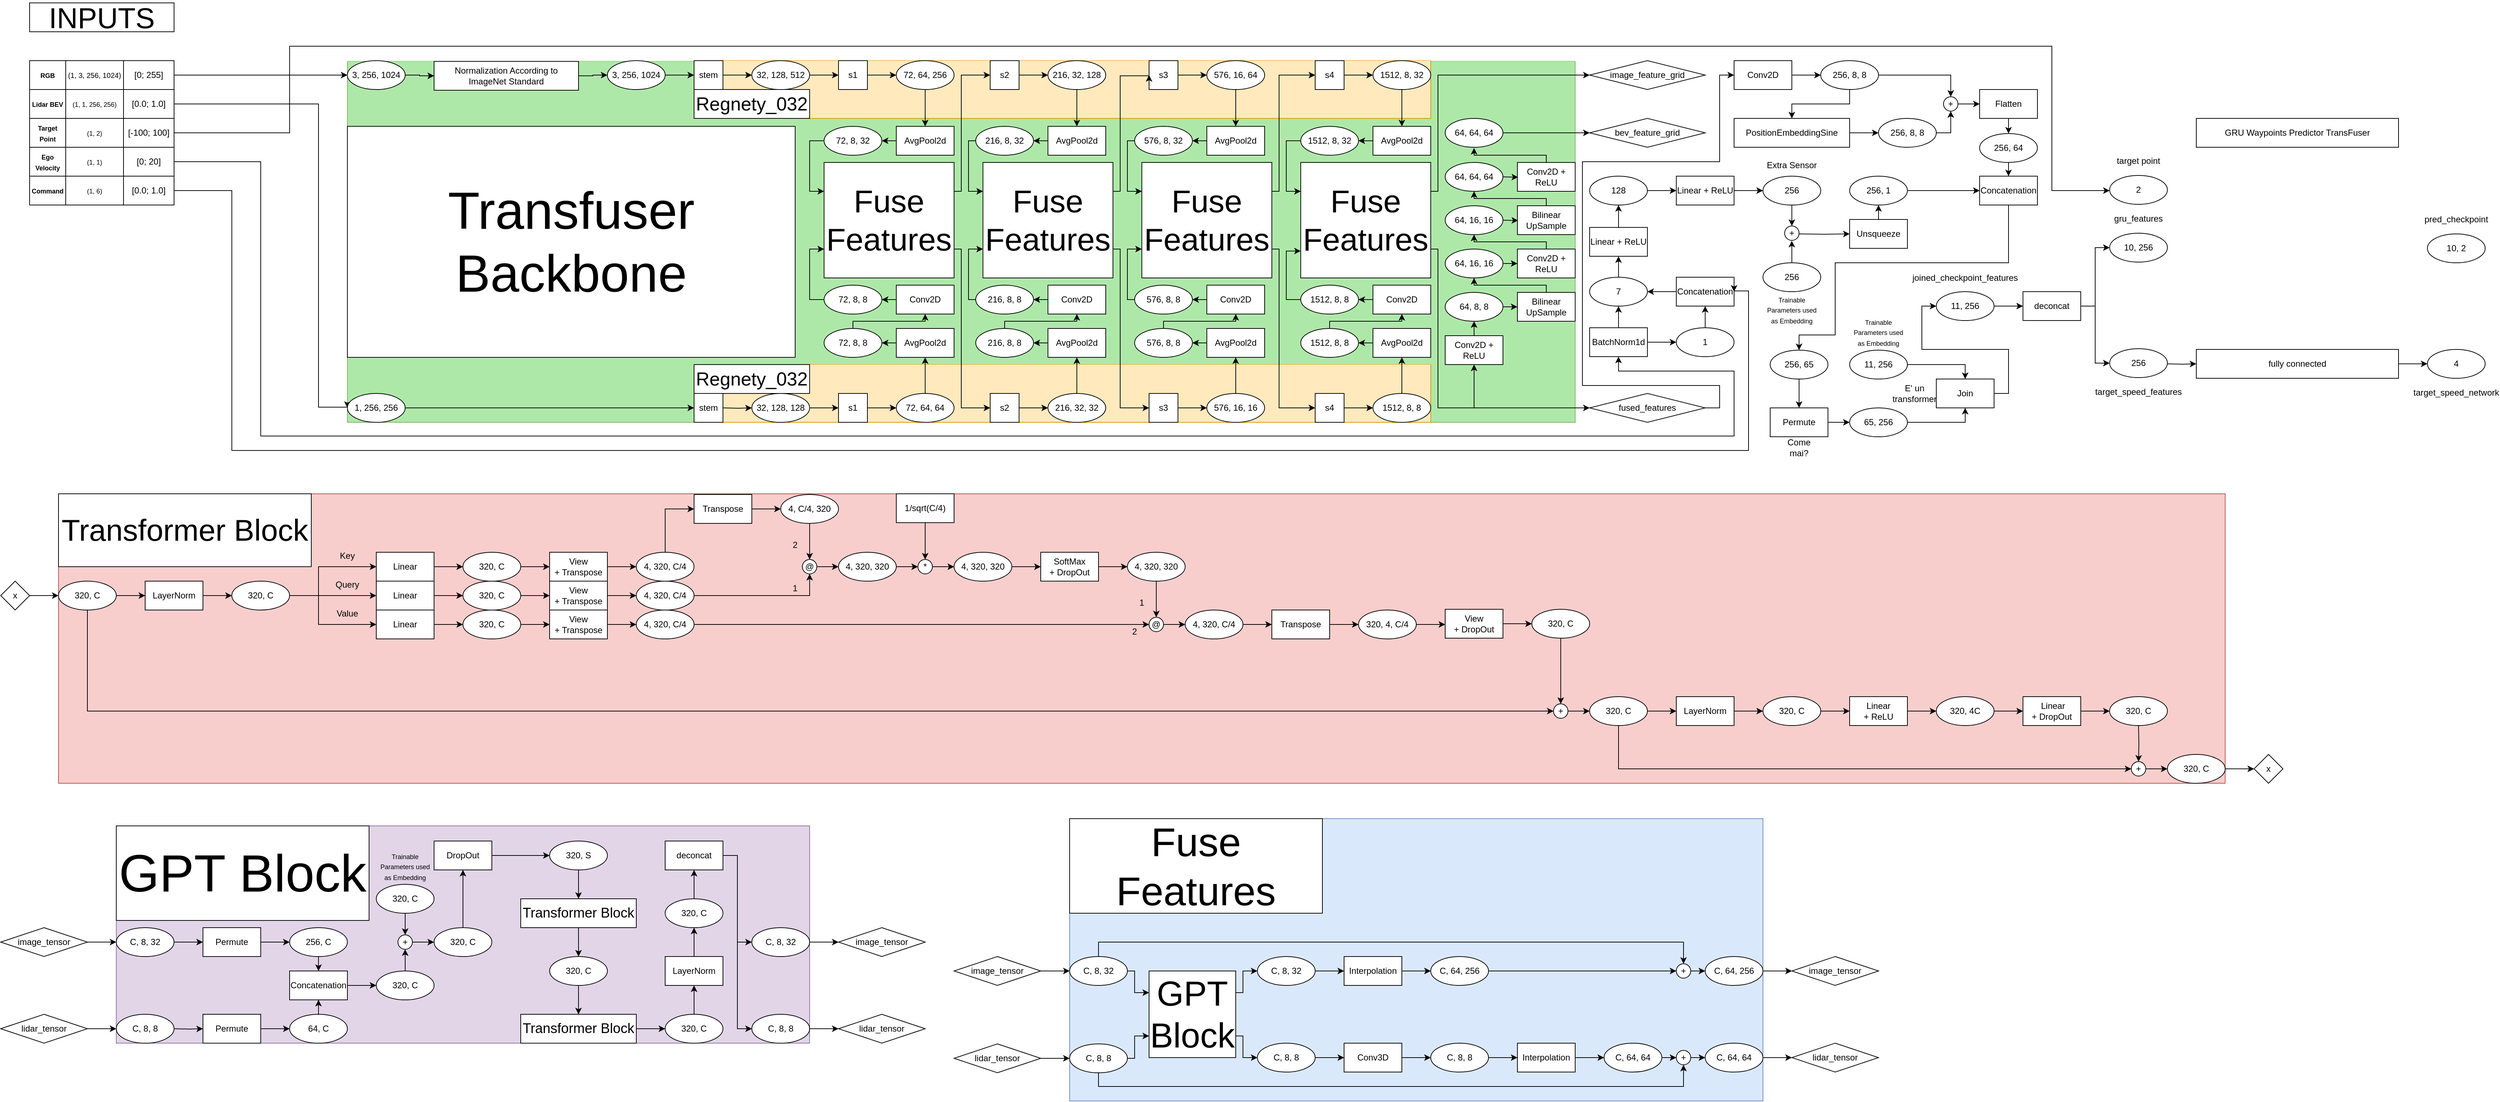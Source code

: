 <mxfile version="23.0.2" type="device">
  <diagram name="Page-1" id="jNASxlDNfpag1tlJ-Jmk">
    <mxGraphModel dx="1949" dy="1204" grid="1" gridSize="10" guides="1" tooltips="1" connect="1" arrows="1" fold="1" page="1" pageScale="1" pageWidth="850" pageHeight="1100" math="0" shadow="0">
      <root>
        <mxCell id="0" />
        <mxCell id="1" parent="0" />
        <mxCell id="2liY4hYFD9sfAiHDpbTR-108" value="" style="rounded=0;whiteSpace=wrap;html=1;fillColor=#dae8fc;strokeColor=#6c8ebf;" parent="1" vertex="1">
          <mxGeometry x="1480" y="1170" width="960" height="391" as="geometry" />
        </mxCell>
        <mxCell id="2liY4hYFD9sfAiHDpbTR-61" value="" style="rounded=0;whiteSpace=wrap;html=1;fillColor=#e1d5e7;strokeColor=#9673a6;" parent="1" vertex="1">
          <mxGeometry x="160" y="1180" width="960" height="301" as="geometry" />
        </mxCell>
        <mxCell id="4sLGek1q1qb58loJhgwC-176" value="" style="rounded=0;whiteSpace=wrap;html=1;fillColor=#f8cecc;strokeColor=#b85450;" parent="1" vertex="1">
          <mxGeometry x="80" y="720" width="3000" height="401" as="geometry" />
        </mxCell>
        <mxCell id="0BgRLNmM7_qpY7lo0vDw-79" value="" style="swimlane;startSize=0;fillColor=#d5e8d4;strokeColor=#82b366;fillStyle=solid;swimlaneFillColor=#AEE8A9;container=0;" parent="1" vertex="1">
          <mxGeometry x="480" y="121" width="1700" height="500" as="geometry" />
        </mxCell>
        <mxCell id="0BgRLNmM7_qpY7lo0vDw-17" value="3, 256, 1024" style="ellipse;whiteSpace=wrap;html=1;" parent="0BgRLNmM7_qpY7lo0vDw-79" vertex="1">
          <mxGeometry x="360" y="-1" width="80" height="40" as="geometry" />
        </mxCell>
        <mxCell id="9pMZAyFmox0Pxkku_XLN-24" value="Normalization According to ImageNet Standard" style="rounded=0;whiteSpace=wrap;html=1;" parent="0BgRLNmM7_qpY7lo0vDw-79" vertex="1">
          <mxGeometry x="120" width="200" height="40" as="geometry" />
        </mxCell>
        <mxCell id="0BgRLNmM7_qpY7lo0vDw-18" style="edgeStyle=orthogonalEdgeStyle;rounded=0;orthogonalLoop=1;jettySize=auto;html=1;entryX=0;entryY=0.5;entryDx=0;entryDy=0;" parent="0BgRLNmM7_qpY7lo0vDw-79" source="9pMZAyFmox0Pxkku_XLN-24" target="0BgRLNmM7_qpY7lo0vDw-17" edge="1">
          <mxGeometry relative="1" as="geometry" />
        </mxCell>
        <mxCell id="4sLGek1q1qb58loJhgwC-208" style="edgeStyle=orthogonalEdgeStyle;rounded=0;orthogonalLoop=1;jettySize=auto;html=1;" parent="0BgRLNmM7_qpY7lo0vDw-79" source="0BgRLNmM7_qpY7lo0vDw-20" target="9pMZAyFmox0Pxkku_XLN-24" edge="1">
          <mxGeometry relative="1" as="geometry" />
        </mxCell>
        <mxCell id="0BgRLNmM7_qpY7lo0vDw-20" value="3, 256, 1024" style="ellipse;whiteSpace=wrap;html=1;" parent="0BgRLNmM7_qpY7lo0vDw-79" vertex="1">
          <mxGeometry y="-1" width="80" height="40" as="geometry" />
        </mxCell>
        <mxCell id="0BgRLNmM7_qpY7lo0vDw-70" value="" style="swimlane;startSize=0;fillColor=#ffe6cc;strokeColor=#d79b00;fillStyle=solid;swimlaneFillColor=#FFE9BD;" parent="1" vertex="1">
          <mxGeometry x="960" y="120" width="1020" height="80" as="geometry" />
        </mxCell>
        <mxCell id="0BgRLNmM7_qpY7lo0vDw-28" value="stem" style="rounded=0;whiteSpace=wrap;html=1;" parent="0BgRLNmM7_qpY7lo0vDw-70" vertex="1">
          <mxGeometry width="40" height="40" as="geometry" />
        </mxCell>
        <mxCell id="0BgRLNmM7_qpY7lo0vDw-32" value="32, 128, 512" style="ellipse;whiteSpace=wrap;html=1;" parent="0BgRLNmM7_qpY7lo0vDw-70" vertex="1">
          <mxGeometry x="80" width="80" height="40" as="geometry" />
        </mxCell>
        <mxCell id="0BgRLNmM7_qpY7lo0vDw-33" style="edgeStyle=orthogonalEdgeStyle;rounded=0;orthogonalLoop=1;jettySize=auto;html=1;entryX=0;entryY=0.5;entryDx=0;entryDy=0;" parent="0BgRLNmM7_qpY7lo0vDw-70" source="0BgRLNmM7_qpY7lo0vDw-28" target="0BgRLNmM7_qpY7lo0vDw-32" edge="1">
          <mxGeometry relative="1" as="geometry" />
        </mxCell>
        <mxCell id="0BgRLNmM7_qpY7lo0vDw-34" value="s1" style="rounded=0;whiteSpace=wrap;html=1;" parent="0BgRLNmM7_qpY7lo0vDw-70" vertex="1">
          <mxGeometry x="200" width="40" height="40" as="geometry" />
        </mxCell>
        <mxCell id="0BgRLNmM7_qpY7lo0vDw-35" style="edgeStyle=orthogonalEdgeStyle;rounded=0;orthogonalLoop=1;jettySize=auto;html=1;entryX=0;entryY=0.5;entryDx=0;entryDy=0;" parent="0BgRLNmM7_qpY7lo0vDw-70" source="0BgRLNmM7_qpY7lo0vDw-32" target="0BgRLNmM7_qpY7lo0vDw-34" edge="1">
          <mxGeometry relative="1" as="geometry" />
        </mxCell>
        <mxCell id="0BgRLNmM7_qpY7lo0vDw-36" value="72, 64, 256" style="ellipse;whiteSpace=wrap;html=1;" parent="0BgRLNmM7_qpY7lo0vDw-70" vertex="1">
          <mxGeometry x="280" width="80" height="40" as="geometry" />
        </mxCell>
        <mxCell id="0BgRLNmM7_qpY7lo0vDw-40" style="edgeStyle=orthogonalEdgeStyle;rounded=0;orthogonalLoop=1;jettySize=auto;html=1;" parent="0BgRLNmM7_qpY7lo0vDw-70" source="0BgRLNmM7_qpY7lo0vDw-34" target="0BgRLNmM7_qpY7lo0vDw-36" edge="1">
          <mxGeometry relative="1" as="geometry" />
        </mxCell>
        <mxCell id="0BgRLNmM7_qpY7lo0vDw-37" value="s2" style="rounded=0;whiteSpace=wrap;html=1;" parent="0BgRLNmM7_qpY7lo0vDw-70" vertex="1">
          <mxGeometry x="410" width="40" height="40" as="geometry" />
        </mxCell>
        <mxCell id="0BgRLNmM7_qpY7lo0vDw-38" value="216, 32, 128" style="ellipse;whiteSpace=wrap;html=1;" parent="0BgRLNmM7_qpY7lo0vDw-70" vertex="1">
          <mxGeometry x="490" width="80" height="40" as="geometry" />
        </mxCell>
        <mxCell id="0BgRLNmM7_qpY7lo0vDw-42" style="edgeStyle=orthogonalEdgeStyle;rounded=0;orthogonalLoop=1;jettySize=auto;html=1;entryX=0;entryY=0.5;entryDx=0;entryDy=0;" parent="0BgRLNmM7_qpY7lo0vDw-70" source="0BgRLNmM7_qpY7lo0vDw-37" target="0BgRLNmM7_qpY7lo0vDw-38" edge="1">
          <mxGeometry relative="1" as="geometry" />
        </mxCell>
        <mxCell id="0BgRLNmM7_qpY7lo0vDw-39" value="s3" style="rounded=0;whiteSpace=wrap;html=1;" parent="0BgRLNmM7_qpY7lo0vDw-70" vertex="1">
          <mxGeometry x="630" width="40" height="40" as="geometry" />
        </mxCell>
        <mxCell id="0BgRLNmM7_qpY7lo0vDw-44" value="576, 16, 64" style="ellipse;whiteSpace=wrap;html=1;" parent="0BgRLNmM7_qpY7lo0vDw-70" vertex="1">
          <mxGeometry x="710" width="80" height="40" as="geometry" />
        </mxCell>
        <mxCell id="0BgRLNmM7_qpY7lo0vDw-45" style="edgeStyle=orthogonalEdgeStyle;rounded=0;orthogonalLoop=1;jettySize=auto;html=1;entryX=0;entryY=0.5;entryDx=0;entryDy=0;" parent="0BgRLNmM7_qpY7lo0vDw-70" source="0BgRLNmM7_qpY7lo0vDw-39" target="0BgRLNmM7_qpY7lo0vDw-44" edge="1">
          <mxGeometry relative="1" as="geometry" />
        </mxCell>
        <mxCell id="0BgRLNmM7_qpY7lo0vDw-46" value="s4" style="rounded=0;whiteSpace=wrap;html=1;" parent="0BgRLNmM7_qpY7lo0vDw-70" vertex="1">
          <mxGeometry x="860" width="40" height="40" as="geometry" />
        </mxCell>
        <mxCell id="0BgRLNmM7_qpY7lo0vDw-48" value="1512, 8, 32" style="ellipse;whiteSpace=wrap;html=1;" parent="0BgRLNmM7_qpY7lo0vDw-70" vertex="1">
          <mxGeometry x="940" width="80" height="40" as="geometry" />
        </mxCell>
        <mxCell id="0BgRLNmM7_qpY7lo0vDw-49" style="edgeStyle=orthogonalEdgeStyle;rounded=0;orthogonalLoop=1;jettySize=auto;html=1;entryX=0;entryY=0.5;entryDx=0;entryDy=0;" parent="0BgRLNmM7_qpY7lo0vDw-70" source="0BgRLNmM7_qpY7lo0vDw-46" target="0BgRLNmM7_qpY7lo0vDw-48" edge="1">
          <mxGeometry relative="1" as="geometry" />
        </mxCell>
        <mxCell id="0BgRLNmM7_qpY7lo0vDw-1" value="&lt;font style=&quot;font-size: 26px;&quot;&gt;Regnety_032&lt;/font&gt;" style="rounded=0;whiteSpace=wrap;html=1;" parent="0BgRLNmM7_qpY7lo0vDw-70" vertex="1">
          <mxGeometry y="40" width="160" height="40" as="geometry" />
        </mxCell>
        <mxCell id="9pMZAyFmox0Pxkku_XLN-1" value="&lt;font style=&quot;font-size: 40px;&quot;&gt;INPUTS&lt;/font&gt;" style="rounded=0;whiteSpace=wrap;html=1;" parent="1" vertex="1">
          <mxGeometry x="40" y="40" width="200" height="40" as="geometry" />
        </mxCell>
        <mxCell id="9pMZAyFmox0Pxkku_XLN-2" value="" style="shape=table;startSize=0;container=1;collapsible=0;childLayout=tableLayout;fontSize=9;" parent="1" vertex="1">
          <mxGeometry x="40" y="120" width="200" height="200" as="geometry" />
        </mxCell>
        <mxCell id="9pMZAyFmox0Pxkku_XLN-3" value="" style="shape=tableRow;horizontal=0;startSize=0;swimlaneHead=0;swimlaneBody=0;strokeColor=inherit;top=0;left=0;bottom=0;right=0;collapsible=0;dropTarget=0;fillColor=none;points=[[0,0.5],[1,0.5]];portConstraint=eastwest;" parent="9pMZAyFmox0Pxkku_XLN-2" vertex="1">
          <mxGeometry width="200" height="40" as="geometry" />
        </mxCell>
        <mxCell id="9pMZAyFmox0Pxkku_XLN-4" value="&lt;font style=&quot;font-size: 9px;&quot;&gt;&lt;b&gt;RGB&lt;/b&gt;&lt;/font&gt;" style="shape=partialRectangle;html=1;whiteSpace=wrap;connectable=0;strokeColor=inherit;overflow=hidden;fillColor=none;top=0;left=0;bottom=0;right=0;pointerEvents=1;" parent="9pMZAyFmox0Pxkku_XLN-3" vertex="1">
          <mxGeometry width="50" height="40" as="geometry">
            <mxRectangle width="50" height="40" as="alternateBounds" />
          </mxGeometry>
        </mxCell>
        <mxCell id="9pMZAyFmox0Pxkku_XLN-5" value="&lt;font size=&quot;1&quot;&gt;(1, 3, 256, 1024)&lt;/font&gt;" style="shape=partialRectangle;html=1;whiteSpace=wrap;connectable=0;strokeColor=inherit;overflow=hidden;fillColor=none;top=0;left=0;bottom=0;right=0;pointerEvents=1;" parent="9pMZAyFmox0Pxkku_XLN-3" vertex="1">
          <mxGeometry x="50" width="80" height="40" as="geometry">
            <mxRectangle width="80" height="40" as="alternateBounds" />
          </mxGeometry>
        </mxCell>
        <mxCell id="9pMZAyFmox0Pxkku_XLN-6" value="&lt;font style=&quot;font-size: 12px;&quot;&gt;[0; 255]&lt;/font&gt;" style="shape=partialRectangle;html=1;whiteSpace=wrap;connectable=0;strokeColor=inherit;overflow=hidden;fillColor=none;top=0;left=0;bottom=0;right=0;pointerEvents=1;" parent="9pMZAyFmox0Pxkku_XLN-3" vertex="1">
          <mxGeometry x="130" width="70" height="40" as="geometry">
            <mxRectangle width="70" height="40" as="alternateBounds" />
          </mxGeometry>
        </mxCell>
        <mxCell id="9pMZAyFmox0Pxkku_XLN-7" value="" style="shape=tableRow;horizontal=0;startSize=0;swimlaneHead=0;swimlaneBody=0;strokeColor=inherit;top=0;left=0;bottom=0;right=0;collapsible=0;dropTarget=0;fillColor=none;points=[[0,0.5],[1,0.5]];portConstraint=eastwest;" parent="9pMZAyFmox0Pxkku_XLN-2" vertex="1">
          <mxGeometry y="40" width="200" height="40" as="geometry" />
        </mxCell>
        <mxCell id="9pMZAyFmox0Pxkku_XLN-8" value="&lt;font style=&quot;font-size: 9px;&quot;&gt;Lidar BEV&lt;/font&gt;" style="shape=partialRectangle;html=1;whiteSpace=wrap;connectable=0;strokeColor=inherit;overflow=hidden;fillColor=none;top=0;left=0;bottom=0;right=0;pointerEvents=1;fontStyle=1" parent="9pMZAyFmox0Pxkku_XLN-7" vertex="1">
          <mxGeometry width="50" height="40" as="geometry">
            <mxRectangle width="50" height="40" as="alternateBounds" />
          </mxGeometry>
        </mxCell>
        <mxCell id="9pMZAyFmox0Pxkku_XLN-9" value="&lt;font style=&quot;font-size: 9px;&quot;&gt;(1, 1, 256, 256)&lt;/font&gt;" style="shape=partialRectangle;html=1;whiteSpace=wrap;connectable=0;strokeColor=inherit;overflow=hidden;fillColor=none;top=0;left=0;bottom=0;right=0;pointerEvents=1;" parent="9pMZAyFmox0Pxkku_XLN-7" vertex="1">
          <mxGeometry x="50" width="80" height="40" as="geometry">
            <mxRectangle width="80" height="40" as="alternateBounds" />
          </mxGeometry>
        </mxCell>
        <mxCell id="9pMZAyFmox0Pxkku_XLN-10" value="[0.0; 1.0]" style="shape=partialRectangle;html=1;whiteSpace=wrap;connectable=0;strokeColor=inherit;overflow=hidden;fillColor=none;top=0;left=0;bottom=0;right=0;pointerEvents=1;" parent="9pMZAyFmox0Pxkku_XLN-7" vertex="1">
          <mxGeometry x="130" width="70" height="40" as="geometry">
            <mxRectangle width="70" height="40" as="alternateBounds" />
          </mxGeometry>
        </mxCell>
        <mxCell id="9pMZAyFmox0Pxkku_XLN-11" value="" style="shape=tableRow;horizontal=0;startSize=0;swimlaneHead=0;swimlaneBody=0;strokeColor=inherit;top=0;left=0;bottom=0;right=0;collapsible=0;dropTarget=0;fillColor=none;points=[[0,0.5],[1,0.5]];portConstraint=eastwest;" parent="9pMZAyFmox0Pxkku_XLN-2" vertex="1">
          <mxGeometry y="80" width="200" height="40" as="geometry" />
        </mxCell>
        <mxCell id="9pMZAyFmox0Pxkku_XLN-12" value="&lt;font style=&quot;font-size: 9px;&quot;&gt;Target Point&lt;/font&gt;" style="shape=partialRectangle;html=1;whiteSpace=wrap;connectable=0;strokeColor=inherit;overflow=hidden;fillColor=none;top=0;left=0;bottom=0;right=0;pointerEvents=1;fontStyle=1" parent="9pMZAyFmox0Pxkku_XLN-11" vertex="1">
          <mxGeometry width="50" height="40" as="geometry">
            <mxRectangle width="50" height="40" as="alternateBounds" />
          </mxGeometry>
        </mxCell>
        <mxCell id="9pMZAyFmox0Pxkku_XLN-13" value="&lt;font style=&quot;font-size: 9px;&quot;&gt;(1, 2)&lt;/font&gt;" style="shape=partialRectangle;html=1;whiteSpace=wrap;connectable=0;strokeColor=inherit;overflow=hidden;fillColor=none;top=0;left=0;bottom=0;right=0;pointerEvents=1;" parent="9pMZAyFmox0Pxkku_XLN-11" vertex="1">
          <mxGeometry x="50" width="80" height="40" as="geometry">
            <mxRectangle width="80" height="40" as="alternateBounds" />
          </mxGeometry>
        </mxCell>
        <mxCell id="9pMZAyFmox0Pxkku_XLN-14" value="[-100; 100]" style="shape=partialRectangle;html=1;whiteSpace=wrap;connectable=0;strokeColor=inherit;overflow=hidden;fillColor=none;top=0;left=0;bottom=0;right=0;pointerEvents=1;" parent="9pMZAyFmox0Pxkku_XLN-11" vertex="1">
          <mxGeometry x="130" width="70" height="40" as="geometry">
            <mxRectangle width="70" height="40" as="alternateBounds" />
          </mxGeometry>
        </mxCell>
        <mxCell id="9pMZAyFmox0Pxkku_XLN-15" value="" style="shape=tableRow;horizontal=0;startSize=0;swimlaneHead=0;swimlaneBody=0;strokeColor=inherit;top=0;left=0;bottom=0;right=0;collapsible=0;dropTarget=0;fillColor=none;points=[[0,0.5],[1,0.5]];portConstraint=eastwest;" parent="9pMZAyFmox0Pxkku_XLN-2" vertex="1">
          <mxGeometry y="120" width="200" height="40" as="geometry" />
        </mxCell>
        <mxCell id="9pMZAyFmox0Pxkku_XLN-16" value="&lt;font style=&quot;font-size: 9px;&quot;&gt;Ego Velocity&lt;/font&gt;" style="shape=partialRectangle;html=1;whiteSpace=wrap;connectable=0;strokeColor=inherit;overflow=hidden;fillColor=none;top=0;left=0;bottom=0;right=0;pointerEvents=1;fontStyle=1" parent="9pMZAyFmox0Pxkku_XLN-15" vertex="1">
          <mxGeometry width="50" height="40" as="geometry">
            <mxRectangle width="50" height="40" as="alternateBounds" />
          </mxGeometry>
        </mxCell>
        <mxCell id="9pMZAyFmox0Pxkku_XLN-17" value="&lt;font style=&quot;font-size: 9px;&quot;&gt;(1, 1)&lt;/font&gt;" style="shape=partialRectangle;html=1;whiteSpace=wrap;connectable=0;strokeColor=inherit;overflow=hidden;fillColor=none;top=0;left=0;bottom=0;right=0;pointerEvents=1;" parent="9pMZAyFmox0Pxkku_XLN-15" vertex="1">
          <mxGeometry x="50" width="80" height="40" as="geometry">
            <mxRectangle width="80" height="40" as="alternateBounds" />
          </mxGeometry>
        </mxCell>
        <mxCell id="9pMZAyFmox0Pxkku_XLN-18" value="[0; 20]" style="shape=partialRectangle;html=1;whiteSpace=wrap;connectable=0;strokeColor=inherit;overflow=hidden;fillColor=none;top=0;left=0;bottom=0;right=0;pointerEvents=1;" parent="9pMZAyFmox0Pxkku_XLN-15" vertex="1">
          <mxGeometry x="130" width="70" height="40" as="geometry">
            <mxRectangle width="70" height="40" as="alternateBounds" />
          </mxGeometry>
        </mxCell>
        <mxCell id="9pMZAyFmox0Pxkku_XLN-19" value="" style="shape=tableRow;horizontal=0;startSize=0;swimlaneHead=0;swimlaneBody=0;strokeColor=inherit;top=0;left=0;bottom=0;right=0;collapsible=0;dropTarget=0;fillColor=none;points=[[0,0.5],[1,0.5]];portConstraint=eastwest;" parent="9pMZAyFmox0Pxkku_XLN-2" vertex="1">
          <mxGeometry y="160" width="200" height="40" as="geometry" />
        </mxCell>
        <mxCell id="9pMZAyFmox0Pxkku_XLN-20" value="&lt;font style=&quot;font-size: 9px;&quot;&gt;Command&lt;/font&gt;" style="shape=partialRectangle;html=1;whiteSpace=wrap;connectable=0;strokeColor=inherit;overflow=hidden;fillColor=none;top=0;left=0;bottom=0;right=0;pointerEvents=1;fontStyle=1" parent="9pMZAyFmox0Pxkku_XLN-19" vertex="1">
          <mxGeometry width="50" height="40" as="geometry">
            <mxRectangle width="50" height="40" as="alternateBounds" />
          </mxGeometry>
        </mxCell>
        <mxCell id="9pMZAyFmox0Pxkku_XLN-21" value="&lt;font style=&quot;font-size: 9px;&quot;&gt;(1, 6)&lt;/font&gt;" style="shape=partialRectangle;html=1;whiteSpace=wrap;connectable=0;strokeColor=inherit;overflow=hidden;fillColor=none;top=0;left=0;bottom=0;right=0;pointerEvents=1;" parent="9pMZAyFmox0Pxkku_XLN-19" vertex="1">
          <mxGeometry x="50" width="80" height="40" as="geometry">
            <mxRectangle width="80" height="40" as="alternateBounds" />
          </mxGeometry>
        </mxCell>
        <mxCell id="9pMZAyFmox0Pxkku_XLN-22" value="[0.0; 1.0]" style="shape=partialRectangle;html=1;whiteSpace=wrap;connectable=0;strokeColor=inherit;overflow=hidden;fillColor=none;top=0;left=0;bottom=0;right=0;pointerEvents=1;" parent="9pMZAyFmox0Pxkku_XLN-19" vertex="1">
          <mxGeometry x="130" width="70" height="40" as="geometry">
            <mxRectangle width="70" height="40" as="alternateBounds" />
          </mxGeometry>
        </mxCell>
        <mxCell id="0BgRLNmM7_qpY7lo0vDw-30" style="edgeStyle=orthogonalEdgeStyle;rounded=0;orthogonalLoop=1;jettySize=auto;html=1;entryX=0;entryY=0.5;entryDx=0;entryDy=0;" parent="1" source="0BgRLNmM7_qpY7lo0vDw-17" target="0BgRLNmM7_qpY7lo0vDw-28" edge="1">
          <mxGeometry relative="1" as="geometry" />
        </mxCell>
        <mxCell id="0BgRLNmM7_qpY7lo0vDw-21" style="edgeStyle=orthogonalEdgeStyle;rounded=0;orthogonalLoop=1;jettySize=auto;html=1;entryX=0;entryY=0.5;entryDx=0;entryDy=0;" parent="1" source="9pMZAyFmox0Pxkku_XLN-3" target="0BgRLNmM7_qpY7lo0vDw-20" edge="1">
          <mxGeometry relative="1" as="geometry">
            <Array as="points">
              <mxPoint x="470" y="140" />
              <mxPoint x="470" y="140" />
            </Array>
          </mxGeometry>
        </mxCell>
        <mxCell id="0BgRLNmM7_qpY7lo0vDw-24" style="edgeStyle=orthogonalEdgeStyle;rounded=0;orthogonalLoop=1;jettySize=auto;html=1;entryX=0;entryY=0.5;entryDx=0;entryDy=0;" parent="1" source="9pMZAyFmox0Pxkku_XLN-7" target="0BgRLNmM7_qpY7lo0vDw-23" edge="1">
          <mxGeometry relative="1" as="geometry">
            <Array as="points">
              <mxPoint x="440" y="180" />
              <mxPoint x="440" y="600" />
              <mxPoint x="480" y="600" />
            </Array>
          </mxGeometry>
        </mxCell>
        <mxCell id="4sLGek1q1qb58loJhgwC-25" style="edgeStyle=orthogonalEdgeStyle;rounded=0;orthogonalLoop=1;jettySize=auto;html=1;entryX=0.5;entryY=0;entryDx=0;entryDy=0;" parent="1" source="0BgRLNmM7_qpY7lo0vDw-36" target="4sLGek1q1qb58loJhgwC-24" edge="1">
          <mxGeometry relative="1" as="geometry" />
        </mxCell>
        <mxCell id="4sLGek1q1qb58loJhgwC-48" style="edgeStyle=orthogonalEdgeStyle;rounded=0;orthogonalLoop=1;jettySize=auto;html=1;entryX=0.5;entryY=0;entryDx=0;entryDy=0;" parent="1" source="0BgRLNmM7_qpY7lo0vDw-38" target="4sLGek1q1qb58loJhgwC-40" edge="1">
          <mxGeometry relative="1" as="geometry" />
        </mxCell>
        <mxCell id="4sLGek1q1qb58loJhgwC-49" style="edgeStyle=orthogonalEdgeStyle;rounded=0;orthogonalLoop=1;jettySize=auto;html=1;entryX=0.5;entryY=0;entryDx=0;entryDy=0;" parent="1" source="0BgRLNmM7_qpY7lo0vDw-44" target="4sLGek1q1qb58loJhgwC-42" edge="1">
          <mxGeometry relative="1" as="geometry" />
        </mxCell>
        <mxCell id="0BgRLNmM7_qpY7lo0vDw-98" style="edgeStyle=orthogonalEdgeStyle;rounded=0;orthogonalLoop=1;jettySize=auto;html=1;exitX=1;exitY=0.25;exitDx=0;exitDy=0;" parent="1" source="4sLGek1q1qb58loJhgwC-188" target="4sLGek1q1qb58loJhgwC-201" edge="1">
          <mxGeometry relative="1" as="geometry">
            <mxPoint x="2100" y="140" as="targetPoint" />
            <Array as="points">
              <mxPoint x="1990" y="301" />
              <mxPoint x="1990" y="140" />
            </Array>
          </mxGeometry>
        </mxCell>
        <mxCell id="4sLGek1q1qb58loJhgwC-50" style="edgeStyle=orthogonalEdgeStyle;rounded=0;orthogonalLoop=1;jettySize=auto;html=1;entryX=0.5;entryY=0;entryDx=0;entryDy=0;" parent="1" source="0BgRLNmM7_qpY7lo0vDw-48" target="4sLGek1q1qb58loJhgwC-45" edge="1">
          <mxGeometry relative="1" as="geometry" />
        </mxCell>
        <mxCell id="0BgRLNmM7_qpY7lo0vDw-101" value="Conv2D" style="rounded=0;whiteSpace=wrap;html=1;" parent="1" vertex="1">
          <mxGeometry x="2400" y="120" width="80" height="40" as="geometry" />
        </mxCell>
        <mxCell id="0BgRLNmM7_qpY7lo0vDw-102" style="edgeStyle=orthogonalEdgeStyle;rounded=0;orthogonalLoop=1;jettySize=auto;html=1;entryX=0;entryY=0.5;entryDx=0;entryDy=0;exitX=1;exitY=0.5;exitDx=0;exitDy=0;" parent="1" source="4sLGek1q1qb58loJhgwC-202" target="0BgRLNmM7_qpY7lo0vDw-101" edge="1">
          <mxGeometry relative="1" as="geometry">
            <mxPoint x="2360" y="571" as="sourcePoint" />
            <Array as="points">
              <mxPoint x="2380" y="601" />
              <mxPoint x="2380" y="570" />
              <mxPoint x="2190" y="570" />
              <mxPoint x="2190" y="260" />
              <mxPoint x="2380" y="260" />
              <mxPoint x="2380" y="140" />
            </Array>
          </mxGeometry>
        </mxCell>
        <mxCell id="0BgRLNmM7_qpY7lo0vDw-110" style="edgeStyle=orthogonalEdgeStyle;rounded=0;orthogonalLoop=1;jettySize=auto;html=1;entryX=0.5;entryY=0;entryDx=0;entryDy=0;" parent="1" source="0BgRLNmM7_qpY7lo0vDw-103" target="0BgRLNmM7_qpY7lo0vDw-108" edge="1">
          <mxGeometry relative="1" as="geometry" />
        </mxCell>
        <mxCell id="0BgRLNmM7_qpY7lo0vDw-150" style="edgeStyle=orthogonalEdgeStyle;rounded=0;orthogonalLoop=1;jettySize=auto;html=1;exitX=0;exitY=1;exitDx=0;exitDy=0;entryX=0.5;entryY=0;entryDx=0;entryDy=0;" parent="1" source="0BgRLNmM7_qpY7lo0vDw-103" target="0BgRLNmM7_qpY7lo0vDw-105" edge="1">
          <mxGeometry relative="1" as="geometry">
            <Array as="points">
              <mxPoint x="2560" y="154" />
              <mxPoint x="2560" y="180" />
              <mxPoint x="2480" y="180" />
            </Array>
          </mxGeometry>
        </mxCell>
        <mxCell id="0BgRLNmM7_qpY7lo0vDw-103" value="256, 8, 8" style="ellipse;whiteSpace=wrap;html=1;" parent="1" vertex="1">
          <mxGeometry x="2520" y="120" width="80" height="40" as="geometry" />
        </mxCell>
        <mxCell id="0BgRLNmM7_qpY7lo0vDw-104" style="edgeStyle=orthogonalEdgeStyle;rounded=0;orthogonalLoop=1;jettySize=auto;html=1;entryX=0;entryY=0.5;entryDx=0;entryDy=0;" parent="1" source="0BgRLNmM7_qpY7lo0vDw-101" target="0BgRLNmM7_qpY7lo0vDw-103" edge="1">
          <mxGeometry relative="1" as="geometry" />
        </mxCell>
        <mxCell id="0BgRLNmM7_qpY7lo0vDw-107" style="edgeStyle=orthogonalEdgeStyle;rounded=0;orthogonalLoop=1;jettySize=auto;html=1;" parent="1" source="0BgRLNmM7_qpY7lo0vDw-105" target="0BgRLNmM7_qpY7lo0vDw-106" edge="1">
          <mxGeometry relative="1" as="geometry" />
        </mxCell>
        <mxCell id="0BgRLNmM7_qpY7lo0vDw-105" value="PositionEmbeddingSine" style="rounded=0;whiteSpace=wrap;html=1;" parent="1" vertex="1">
          <mxGeometry x="2400" y="200" width="160" height="40" as="geometry" />
        </mxCell>
        <mxCell id="0BgRLNmM7_qpY7lo0vDw-109" style="edgeStyle=orthogonalEdgeStyle;rounded=0;orthogonalLoop=1;jettySize=auto;html=1;entryX=0.5;entryY=1;entryDx=0;entryDy=0;" parent="1" source="0BgRLNmM7_qpY7lo0vDw-106" target="0BgRLNmM7_qpY7lo0vDw-108" edge="1">
          <mxGeometry relative="1" as="geometry" />
        </mxCell>
        <mxCell id="0BgRLNmM7_qpY7lo0vDw-106" value="256, 8, 8" style="ellipse;whiteSpace=wrap;html=1;" parent="1" vertex="1">
          <mxGeometry x="2600" y="200" width="80" height="40" as="geometry" />
        </mxCell>
        <mxCell id="2liY4hYFD9sfAiHDpbTR-4" value="" style="edgeStyle=orthogonalEdgeStyle;rounded=0;orthogonalLoop=1;jettySize=auto;html=1;" parent="1" source="0BgRLNmM7_qpY7lo0vDw-108" target="0BgRLNmM7_qpY7lo0vDw-112" edge="1">
          <mxGeometry relative="1" as="geometry" />
        </mxCell>
        <mxCell id="0BgRLNmM7_qpY7lo0vDw-108" value="+" style="ellipse;whiteSpace=wrap;html=1;aspect=fixed;" parent="1" vertex="1">
          <mxGeometry x="2690" y="170" width="20" height="20" as="geometry" />
        </mxCell>
        <mxCell id="0BgRLNmM7_qpY7lo0vDw-114" style="edgeStyle=orthogonalEdgeStyle;rounded=0;orthogonalLoop=1;jettySize=auto;html=1;entryX=0.5;entryY=0;entryDx=0;entryDy=0;" parent="1" source="0BgRLNmM7_qpY7lo0vDw-112" target="0BgRLNmM7_qpY7lo0vDw-113" edge="1">
          <mxGeometry relative="1" as="geometry" />
        </mxCell>
        <mxCell id="0BgRLNmM7_qpY7lo0vDw-112" value="Flatten" style="rounded=0;whiteSpace=wrap;html=1;" parent="1" vertex="1">
          <mxGeometry x="2740" y="160" width="80" height="40" as="geometry" />
        </mxCell>
        <mxCell id="0BgRLNmM7_qpY7lo0vDw-147" style="edgeStyle=orthogonalEdgeStyle;rounded=0;orthogonalLoop=1;jettySize=auto;html=1;entryX=0.5;entryY=0;entryDx=0;entryDy=0;" parent="1" source="0BgRLNmM7_qpY7lo0vDw-113" target="0BgRLNmM7_qpY7lo0vDw-145" edge="1">
          <mxGeometry relative="1" as="geometry" />
        </mxCell>
        <mxCell id="0BgRLNmM7_qpY7lo0vDw-113" value="256, 64" style="ellipse;whiteSpace=wrap;html=1;" parent="1" vertex="1">
          <mxGeometry x="2740" y="221" width="80" height="40" as="geometry" />
        </mxCell>
        <mxCell id="0BgRLNmM7_qpY7lo0vDw-118" style="edgeStyle=orthogonalEdgeStyle;rounded=0;orthogonalLoop=1;jettySize=auto;html=1;" parent="1" source="0BgRLNmM7_qpY7lo0vDw-115" target="0BgRLNmM7_qpY7lo0vDw-117" edge="1">
          <mxGeometry relative="1" as="geometry" />
        </mxCell>
        <mxCell id="2liY4hYFD9sfAiHDpbTR-5" value="" style="edgeStyle=orthogonalEdgeStyle;rounded=0;orthogonalLoop=1;jettySize=auto;html=1;" parent="1" source="0BgRLNmM7_qpY7lo0vDw-115" target="0BgRLNmM7_qpY7lo0vDw-122" edge="1">
          <mxGeometry relative="1" as="geometry" />
        </mxCell>
        <mxCell id="0BgRLNmM7_qpY7lo0vDw-115" value="BatchNorm1d" style="rounded=0;whiteSpace=wrap;html=1;" parent="1" vertex="1">
          <mxGeometry x="2200" y="490" width="80" height="40" as="geometry" />
        </mxCell>
        <mxCell id="0BgRLNmM7_qpY7lo0vDw-116" style="edgeStyle=orthogonalEdgeStyle;rounded=0;orthogonalLoop=1;jettySize=auto;html=1;entryX=0.5;entryY=1;entryDx=0;entryDy=0;" parent="1" source="9pMZAyFmox0Pxkku_XLN-15" target="0BgRLNmM7_qpY7lo0vDw-115" edge="1">
          <mxGeometry relative="1" as="geometry">
            <Array as="points">
              <mxPoint x="360" y="260" />
              <mxPoint x="360" y="640" />
              <mxPoint x="2400" y="640" />
              <mxPoint x="2400" y="550" />
              <mxPoint x="2240" y="550" />
            </Array>
          </mxGeometry>
        </mxCell>
        <mxCell id="0BgRLNmM7_qpY7lo0vDw-120" style="edgeStyle=orthogonalEdgeStyle;rounded=0;orthogonalLoop=1;jettySize=auto;html=1;entryX=0.5;entryY=1;entryDx=0;entryDy=0;" parent="1" source="0BgRLNmM7_qpY7lo0vDw-117" target="0BgRLNmM7_qpY7lo0vDw-119" edge="1">
          <mxGeometry relative="1" as="geometry">
            <Array as="points">
              <mxPoint x="2360" y="460" />
              <mxPoint x="2360" y="460" />
            </Array>
          </mxGeometry>
        </mxCell>
        <mxCell id="0BgRLNmM7_qpY7lo0vDw-117" value="1" style="ellipse;whiteSpace=wrap;html=1;" parent="1" vertex="1">
          <mxGeometry x="2320" y="490" width="80" height="40" as="geometry" />
        </mxCell>
        <mxCell id="0BgRLNmM7_qpY7lo0vDw-123" style="edgeStyle=orthogonalEdgeStyle;rounded=0;orthogonalLoop=1;jettySize=auto;html=1;" parent="1" source="0BgRLNmM7_qpY7lo0vDw-119" target="0BgRLNmM7_qpY7lo0vDw-122" edge="1">
          <mxGeometry relative="1" as="geometry">
            <Array as="points">
              <mxPoint x="2310" y="440" />
              <mxPoint x="2310" y="440" />
            </Array>
          </mxGeometry>
        </mxCell>
        <mxCell id="0BgRLNmM7_qpY7lo0vDw-119" value="Concatenation" style="rounded=0;whiteSpace=wrap;html=1;" parent="1" vertex="1">
          <mxGeometry x="2320" y="420" width="80" height="40" as="geometry" />
        </mxCell>
        <mxCell id="0BgRLNmM7_qpY7lo0vDw-121" style="edgeStyle=orthogonalEdgeStyle;rounded=0;orthogonalLoop=1;jettySize=auto;html=1;entryX=1;entryY=0.5;entryDx=0;entryDy=0;" parent="1" source="9pMZAyFmox0Pxkku_XLN-19" target="0BgRLNmM7_qpY7lo0vDw-119" edge="1">
          <mxGeometry relative="1" as="geometry">
            <mxPoint x="2430" y="450" as="targetPoint" />
            <Array as="points">
              <mxPoint x="320" y="300" />
              <mxPoint x="320" y="660" />
              <mxPoint x="2420" y="660" />
              <mxPoint x="2420" y="439" />
            </Array>
          </mxGeometry>
        </mxCell>
        <mxCell id="0BgRLNmM7_qpY7lo0vDw-126" style="edgeStyle=orthogonalEdgeStyle;rounded=0;orthogonalLoop=1;jettySize=auto;html=1;entryX=0.5;entryY=1;entryDx=0;entryDy=0;" parent="1" source="0BgRLNmM7_qpY7lo0vDw-122" target="0BgRLNmM7_qpY7lo0vDw-125" edge="1">
          <mxGeometry relative="1" as="geometry">
            <Array as="points">
              <mxPoint x="2240" y="400" />
              <mxPoint x="2240" y="400" />
            </Array>
          </mxGeometry>
        </mxCell>
        <mxCell id="0BgRLNmM7_qpY7lo0vDw-122" value="7" style="ellipse;whiteSpace=wrap;html=1;" parent="1" vertex="1">
          <mxGeometry x="2200" y="420" width="80" height="40" as="geometry" />
        </mxCell>
        <mxCell id="0BgRLNmM7_qpY7lo0vDw-128" style="edgeStyle=orthogonalEdgeStyle;rounded=0;orthogonalLoop=1;jettySize=auto;html=1;entryX=0.5;entryY=1;entryDx=0;entryDy=0;" parent="1" source="0BgRLNmM7_qpY7lo0vDw-125" target="0BgRLNmM7_qpY7lo0vDw-127" edge="1">
          <mxGeometry relative="1" as="geometry">
            <Array as="points" />
          </mxGeometry>
        </mxCell>
        <mxCell id="0BgRLNmM7_qpY7lo0vDw-125" value="Linear + ReLU" style="rounded=0;whiteSpace=wrap;html=1;" parent="1" vertex="1">
          <mxGeometry x="2200" y="351" width="80" height="40" as="geometry" />
        </mxCell>
        <mxCell id="0BgRLNmM7_qpY7lo0vDw-130" style="edgeStyle=orthogonalEdgeStyle;rounded=0;orthogonalLoop=1;jettySize=auto;html=1;entryX=0;entryY=0.5;entryDx=0;entryDy=0;" parent="1" source="0BgRLNmM7_qpY7lo0vDw-127" target="0BgRLNmM7_qpY7lo0vDw-129" edge="1">
          <mxGeometry relative="1" as="geometry" />
        </mxCell>
        <mxCell id="0BgRLNmM7_qpY7lo0vDw-127" value="128" style="ellipse;whiteSpace=wrap;html=1;" parent="1" vertex="1">
          <mxGeometry x="2200" y="280" width="80" height="40" as="geometry" />
        </mxCell>
        <mxCell id="0BgRLNmM7_qpY7lo0vDw-132" style="edgeStyle=orthogonalEdgeStyle;rounded=0;orthogonalLoop=1;jettySize=auto;html=1;entryX=0;entryY=0.5;entryDx=0;entryDy=0;" parent="1" source="0BgRLNmM7_qpY7lo0vDw-129" target="0BgRLNmM7_qpY7lo0vDw-131" edge="1">
          <mxGeometry relative="1" as="geometry" />
        </mxCell>
        <mxCell id="0BgRLNmM7_qpY7lo0vDw-129" value="Linear + ReLU" style="rounded=0;whiteSpace=wrap;html=1;" parent="1" vertex="1">
          <mxGeometry x="2320" y="280" width="80" height="40" as="geometry" />
        </mxCell>
        <mxCell id="0BgRLNmM7_qpY7lo0vDw-138" style="edgeStyle=orthogonalEdgeStyle;rounded=0;orthogonalLoop=1;jettySize=auto;html=1;entryX=0.5;entryY=0;entryDx=0;entryDy=0;" parent="1" source="0BgRLNmM7_qpY7lo0vDw-131" target="0BgRLNmM7_qpY7lo0vDw-135" edge="1">
          <mxGeometry relative="1" as="geometry" />
        </mxCell>
        <mxCell id="0BgRLNmM7_qpY7lo0vDw-131" value="256" style="ellipse;whiteSpace=wrap;html=1;" parent="1" vertex="1">
          <mxGeometry x="2440" y="280" width="80" height="40" as="geometry" />
        </mxCell>
        <mxCell id="0BgRLNmM7_qpY7lo0vDw-133" value="Extra Sensor" style="text;html=1;strokeColor=none;fillColor=none;align=center;verticalAlign=middle;whiteSpace=wrap;rounded=0;" parent="1" vertex="1">
          <mxGeometry x="2440" y="250" width="80" height="30" as="geometry" />
        </mxCell>
        <mxCell id="0BgRLNmM7_qpY7lo0vDw-134" value="256" style="ellipse;whiteSpace=wrap;html=1;" parent="1" vertex="1">
          <mxGeometry x="2440" y="400" width="80" height="40" as="geometry" />
        </mxCell>
        <mxCell id="0BgRLNmM7_qpY7lo0vDw-142" style="edgeStyle=orthogonalEdgeStyle;rounded=0;orthogonalLoop=1;jettySize=auto;html=1;entryX=0;entryY=0.5;entryDx=0;entryDy=0;" parent="1" target="0BgRLNmM7_qpY7lo0vDw-141" edge="1">
          <mxGeometry relative="1" as="geometry">
            <mxPoint x="2490" y="360" as="sourcePoint" />
            <mxPoint x="2520" y="360" as="targetPoint" />
          </mxGeometry>
        </mxCell>
        <mxCell id="0BgRLNmM7_qpY7lo0vDw-135" value="+" style="ellipse;whiteSpace=wrap;html=1;aspect=fixed;" parent="1" vertex="1">
          <mxGeometry x="2470" y="349" width="20" height="20" as="geometry" />
        </mxCell>
        <mxCell id="0BgRLNmM7_qpY7lo0vDw-137" style="edgeStyle=orthogonalEdgeStyle;rounded=0;orthogonalLoop=1;jettySize=auto;html=1;entryX=0.494;entryY=1.029;entryDx=0;entryDy=0;entryPerimeter=0;" parent="1" source="0BgRLNmM7_qpY7lo0vDw-134" target="0BgRLNmM7_qpY7lo0vDw-135" edge="1">
          <mxGeometry relative="1" as="geometry" />
        </mxCell>
        <mxCell id="0BgRLNmM7_qpY7lo0vDw-139" value="&lt;font style=&quot;font-size: 9px;&quot;&gt;Trainable Parameters used as Embedding&lt;/font&gt;" style="text;html=1;strokeColor=none;fillColor=none;align=center;verticalAlign=middle;whiteSpace=wrap;rounded=0;" parent="1" vertex="1">
          <mxGeometry x="2440" y="440" width="80" height="50" as="geometry" />
        </mxCell>
        <mxCell id="2liY4hYFD9sfAiHDpbTR-6" style="edgeStyle=orthogonalEdgeStyle;rounded=0;orthogonalLoop=1;jettySize=auto;html=1;entryX=0.5;entryY=1;entryDx=0;entryDy=0;" parent="1" source="0BgRLNmM7_qpY7lo0vDw-141" target="0BgRLNmM7_qpY7lo0vDw-143" edge="1">
          <mxGeometry relative="1" as="geometry">
            <Array as="points">
              <mxPoint x="2600" y="320" />
              <mxPoint x="2600" y="320" />
            </Array>
          </mxGeometry>
        </mxCell>
        <mxCell id="0BgRLNmM7_qpY7lo0vDw-141" value="Unsqueeze" style="rounded=0;whiteSpace=wrap;html=1;" parent="1" vertex="1">
          <mxGeometry x="2560" y="340" width="80" height="40" as="geometry" />
        </mxCell>
        <mxCell id="0BgRLNmM7_qpY7lo0vDw-146" style="edgeStyle=orthogonalEdgeStyle;rounded=0;orthogonalLoop=1;jettySize=auto;html=1;entryX=0;entryY=0.5;entryDx=0;entryDy=0;" parent="1" source="0BgRLNmM7_qpY7lo0vDw-143" target="0BgRLNmM7_qpY7lo0vDw-145" edge="1">
          <mxGeometry relative="1" as="geometry" />
        </mxCell>
        <mxCell id="0BgRLNmM7_qpY7lo0vDw-143" value="256, 1" style="ellipse;whiteSpace=wrap;html=1;" parent="1" vertex="1">
          <mxGeometry x="2560" y="280" width="80" height="40" as="geometry" />
        </mxCell>
        <mxCell id="0BgRLNmM7_qpY7lo0vDw-148" style="edgeStyle=orthogonalEdgeStyle;rounded=0;orthogonalLoop=1;jettySize=auto;html=1;entryX=0.5;entryY=0;entryDx=0;entryDy=0;" parent="1" source="0BgRLNmM7_qpY7lo0vDw-145" target="0BgRLNmM7_qpY7lo0vDw-149" edge="1">
          <mxGeometry relative="1" as="geometry">
            <mxPoint x="3190" y="391" as="targetPoint" />
            <Array as="points">
              <mxPoint x="2780" y="400" />
              <mxPoint x="2540" y="400" />
              <mxPoint x="2540" y="500" />
              <mxPoint x="2490" y="500" />
            </Array>
          </mxGeometry>
        </mxCell>
        <mxCell id="0BgRLNmM7_qpY7lo0vDw-145" value="Concatenation" style="rounded=0;whiteSpace=wrap;html=1;" parent="1" vertex="1">
          <mxGeometry x="2740" y="280" width="80" height="40" as="geometry" />
        </mxCell>
        <mxCell id="0BgRLNmM7_qpY7lo0vDw-152" style="edgeStyle=orthogonalEdgeStyle;rounded=0;orthogonalLoop=1;jettySize=auto;html=1;" parent="1" source="0BgRLNmM7_qpY7lo0vDw-149" target="0BgRLNmM7_qpY7lo0vDw-151" edge="1">
          <mxGeometry relative="1" as="geometry" />
        </mxCell>
        <mxCell id="0BgRLNmM7_qpY7lo0vDw-149" value="256, 65" style="ellipse;whiteSpace=wrap;html=1;" parent="1" vertex="1">
          <mxGeometry x="2450" y="521" width="80" height="40" as="geometry" />
        </mxCell>
        <mxCell id="0BgRLNmM7_qpY7lo0vDw-154" style="edgeStyle=orthogonalEdgeStyle;rounded=0;orthogonalLoop=1;jettySize=auto;html=1;" parent="1" source="0BgRLNmM7_qpY7lo0vDw-151" target="0BgRLNmM7_qpY7lo0vDw-153" edge="1">
          <mxGeometry relative="1" as="geometry" />
        </mxCell>
        <mxCell id="0BgRLNmM7_qpY7lo0vDw-151" value="Permute" style="rounded=0;whiteSpace=wrap;html=1;" parent="1" vertex="1">
          <mxGeometry x="2450" y="601" width="80" height="40" as="geometry" />
        </mxCell>
        <mxCell id="0BgRLNmM7_qpY7lo0vDw-159" style="edgeStyle=orthogonalEdgeStyle;rounded=0;orthogonalLoop=1;jettySize=auto;html=1;entryX=0.5;entryY=1;entryDx=0;entryDy=0;" parent="1" source="0BgRLNmM7_qpY7lo0vDw-153" target="0BgRLNmM7_qpY7lo0vDw-158" edge="1">
          <mxGeometry relative="1" as="geometry" />
        </mxCell>
        <mxCell id="0BgRLNmM7_qpY7lo0vDw-153" value="65, 256" style="ellipse;whiteSpace=wrap;html=1;" parent="1" vertex="1">
          <mxGeometry x="2560" y="601" width="80" height="40" as="geometry" />
        </mxCell>
        <mxCell id="0BgRLNmM7_qpY7lo0vDw-160" style="edgeStyle=orthogonalEdgeStyle;rounded=0;orthogonalLoop=1;jettySize=auto;html=1;entryX=0.5;entryY=0;entryDx=0;entryDy=0;" parent="1" source="0BgRLNmM7_qpY7lo0vDw-155" target="0BgRLNmM7_qpY7lo0vDw-158" edge="1">
          <mxGeometry relative="1" as="geometry" />
        </mxCell>
        <mxCell id="0BgRLNmM7_qpY7lo0vDw-155" value="11, 256" style="ellipse;whiteSpace=wrap;html=1;" parent="1" vertex="1">
          <mxGeometry x="2560" y="521" width="80" height="40" as="geometry" />
        </mxCell>
        <mxCell id="0BgRLNmM7_qpY7lo0vDw-156" value="&lt;font style=&quot;font-size: 9px;&quot;&gt;Trainable Parameters used as Embedding&lt;/font&gt;" style="text;html=1;strokeColor=none;fillColor=none;align=center;verticalAlign=middle;whiteSpace=wrap;rounded=0;" parent="1" vertex="1">
          <mxGeometry x="2560" y="471" width="80" height="50" as="geometry" />
        </mxCell>
        <mxCell id="0BgRLNmM7_qpY7lo0vDw-162" style="edgeStyle=orthogonalEdgeStyle;rounded=0;orthogonalLoop=1;jettySize=auto;html=1;entryX=0;entryY=0.5;entryDx=0;entryDy=0;" parent="1" source="0BgRLNmM7_qpY7lo0vDw-158" target="0BgRLNmM7_qpY7lo0vDw-161" edge="1">
          <mxGeometry relative="1" as="geometry">
            <Array as="points">
              <mxPoint x="2780" y="581" />
              <mxPoint x="2780" y="520" />
              <mxPoint x="2660" y="520" />
              <mxPoint x="2660" y="460" />
            </Array>
          </mxGeometry>
        </mxCell>
        <mxCell id="0BgRLNmM7_qpY7lo0vDw-158" value="Join" style="rounded=0;whiteSpace=wrap;html=1;" parent="1" vertex="1">
          <mxGeometry x="2680" y="561" width="80" height="40" as="geometry" />
        </mxCell>
        <mxCell id="0BgRLNmM7_qpY7lo0vDw-169" style="edgeStyle=orthogonalEdgeStyle;rounded=0;orthogonalLoop=1;jettySize=auto;html=1;entryX=0;entryY=0.5;entryDx=0;entryDy=0;" parent="1" source="0BgRLNmM7_qpY7lo0vDw-161" target="0BgRLNmM7_qpY7lo0vDw-166" edge="1">
          <mxGeometry relative="1" as="geometry" />
        </mxCell>
        <mxCell id="0BgRLNmM7_qpY7lo0vDw-161" value="11, 256" style="ellipse;whiteSpace=wrap;html=1;" parent="1" vertex="1">
          <mxGeometry x="2680" y="440" width="80" height="40" as="geometry" />
        </mxCell>
        <mxCell id="0BgRLNmM7_qpY7lo0vDw-163" value="joined_checkpoint_features" style="text;html=1;strokeColor=none;fillColor=none;align=center;verticalAlign=middle;whiteSpace=wrap;rounded=0;" parent="1" vertex="1">
          <mxGeometry x="2680" y="401" width="80" height="40" as="geometry" />
        </mxCell>
        <mxCell id="0BgRLNmM7_qpY7lo0vDw-164" value="10, 256" style="ellipse;whiteSpace=wrap;html=1;" parent="1" vertex="1">
          <mxGeometry x="2920" y="359" width="80" height="40" as="geometry" />
        </mxCell>
        <mxCell id="0BgRLNmM7_qpY7lo0vDw-170" style="edgeStyle=orthogonalEdgeStyle;rounded=0;orthogonalLoop=1;jettySize=auto;html=1;entryX=0;entryY=0.5;entryDx=0;entryDy=0;" parent="1" source="0BgRLNmM7_qpY7lo0vDw-166" target="0BgRLNmM7_qpY7lo0vDw-164" edge="1">
          <mxGeometry relative="1" as="geometry">
            <mxPoint x="3080" y="341" as="targetPoint" />
            <Array as="points">
              <mxPoint x="2900" y="460" />
              <mxPoint x="2900" y="379" />
            </Array>
          </mxGeometry>
        </mxCell>
        <mxCell id="0BgRLNmM7_qpY7lo0vDw-172" style="edgeStyle=orthogonalEdgeStyle;rounded=0;orthogonalLoop=1;jettySize=auto;html=1;entryX=0;entryY=0.5;entryDx=0;entryDy=0;" parent="1" source="0BgRLNmM7_qpY7lo0vDw-166" target="0BgRLNmM7_qpY7lo0vDw-171" edge="1">
          <mxGeometry relative="1" as="geometry">
            <mxPoint x="3080" y="501" as="targetPoint" />
            <Array as="points">
              <mxPoint x="2900" y="460" />
              <mxPoint x="2900" y="539" />
            </Array>
          </mxGeometry>
        </mxCell>
        <mxCell id="0BgRLNmM7_qpY7lo0vDw-166" value="deconcat" style="rounded=0;whiteSpace=wrap;html=1;" parent="1" vertex="1">
          <mxGeometry x="2800" y="440" width="80" height="40" as="geometry" />
        </mxCell>
        <mxCell id="0BgRLNmM7_qpY7lo0vDw-182" style="edgeStyle=orthogonalEdgeStyle;rounded=0;orthogonalLoop=1;jettySize=auto;html=1;" parent="1" target="0BgRLNmM7_qpY7lo0vDw-181" edge="1">
          <mxGeometry relative="1" as="geometry">
            <mxPoint x="3000" y="540" as="sourcePoint" />
          </mxGeometry>
        </mxCell>
        <mxCell id="0BgRLNmM7_qpY7lo0vDw-171" value="256" style="ellipse;whiteSpace=wrap;html=1;" parent="1" vertex="1">
          <mxGeometry x="2920" y="519" width="80" height="40" as="geometry" />
        </mxCell>
        <mxCell id="0BgRLNmM7_qpY7lo0vDw-173" value="gru_features" style="text;html=1;strokeColor=none;fillColor=none;align=center;verticalAlign=middle;whiteSpace=wrap;rounded=0;" parent="1" vertex="1">
          <mxGeometry x="2920" y="319" width="80" height="40" as="geometry" />
        </mxCell>
        <mxCell id="0BgRLNmM7_qpY7lo0vDw-174" value="target_speed_features" style="text;html=1;strokeColor=none;fillColor=none;align=center;verticalAlign=middle;whiteSpace=wrap;rounded=0;" parent="1" vertex="1">
          <mxGeometry x="2920" y="559" width="80" height="40" as="geometry" />
        </mxCell>
        <mxCell id="0BgRLNmM7_qpY7lo0vDw-175" value="GRU Waypoints Predictor TransFuser" style="rounded=0;whiteSpace=wrap;html=1;" parent="1" vertex="1">
          <mxGeometry x="3040" y="200" width="280" height="40" as="geometry" />
        </mxCell>
        <mxCell id="0BgRLNmM7_qpY7lo0vDw-176" value="2" style="ellipse;whiteSpace=wrap;html=1;" parent="1" vertex="1">
          <mxGeometry x="2920" y="279" width="80" height="40" as="geometry" />
        </mxCell>
        <mxCell id="0BgRLNmM7_qpY7lo0vDw-177" style="edgeStyle=orthogonalEdgeStyle;rounded=0;orthogonalLoop=1;jettySize=auto;html=1;exitX=1;exitY=0.5;exitDx=0;exitDy=0;" parent="1" source="9pMZAyFmox0Pxkku_XLN-11" target="0BgRLNmM7_qpY7lo0vDw-176" edge="1">
          <mxGeometry relative="1" as="geometry">
            <Array as="points">
              <mxPoint x="400" y="220" />
              <mxPoint x="400" y="100" />
              <mxPoint x="2840" y="100" />
              <mxPoint x="2840" y="300" />
            </Array>
            <mxPoint x="3850" y="190" as="targetPoint" />
          </mxGeometry>
        </mxCell>
        <mxCell id="0BgRLNmM7_qpY7lo0vDw-178" value="target point" style="text;html=1;strokeColor=none;fillColor=none;align=center;verticalAlign=middle;whiteSpace=wrap;rounded=0;" parent="1" vertex="1">
          <mxGeometry x="2920" y="239" width="80" height="40" as="geometry" />
        </mxCell>
        <mxCell id="0BgRLNmM7_qpY7lo0vDw-179" value="10, 2" style="ellipse;whiteSpace=wrap;html=1;" parent="1" vertex="1">
          <mxGeometry x="3360" y="360" width="80" height="40" as="geometry" />
        </mxCell>
        <mxCell id="0BgRLNmM7_qpY7lo0vDw-180" value="pred_checkpoint" style="text;html=1;strokeColor=none;fillColor=none;align=center;verticalAlign=middle;whiteSpace=wrap;rounded=0;" parent="1" vertex="1">
          <mxGeometry x="3360" y="320" width="80" height="40" as="geometry" />
        </mxCell>
        <mxCell id="0BgRLNmM7_qpY7lo0vDw-184" style="edgeStyle=orthogonalEdgeStyle;rounded=0;orthogonalLoop=1;jettySize=auto;html=1;" parent="1" source="0BgRLNmM7_qpY7lo0vDw-181" target="0BgRLNmM7_qpY7lo0vDw-183" edge="1">
          <mxGeometry relative="1" as="geometry" />
        </mxCell>
        <mxCell id="0BgRLNmM7_qpY7lo0vDw-181" value="fully connected" style="rounded=0;whiteSpace=wrap;html=1;" parent="1" vertex="1">
          <mxGeometry x="3040" y="520" width="280" height="40" as="geometry" />
        </mxCell>
        <mxCell id="0BgRLNmM7_qpY7lo0vDw-183" value="4" style="ellipse;whiteSpace=wrap;html=1;" parent="1" vertex="1">
          <mxGeometry x="3360" y="520" width="80" height="40" as="geometry" />
        </mxCell>
        <mxCell id="0BgRLNmM7_qpY7lo0vDw-187" value="target_speed_network" style="text;html=1;strokeColor=none;fillColor=none;align=center;verticalAlign=middle;whiteSpace=wrap;rounded=0;" parent="1" vertex="1">
          <mxGeometry x="3360" y="560" width="80" height="40" as="geometry" />
        </mxCell>
        <mxCell id="8YqlqdfJ_PUniPKGBflC-5" value="Come mai?" style="text;html=1;strokeColor=none;fillColor=none;align=center;verticalAlign=middle;whiteSpace=wrap;rounded=0;" parent="1" vertex="1">
          <mxGeometry x="2460" y="641" width="60" height="30" as="geometry" />
        </mxCell>
        <mxCell id="8YqlqdfJ_PUniPKGBflC-6" value="E&#39; un transformer" style="text;html=1;strokeColor=none;fillColor=none;align=center;verticalAlign=middle;whiteSpace=wrap;rounded=0;" parent="1" vertex="1">
          <mxGeometry x="2620" y="566" width="60" height="30" as="geometry" />
        </mxCell>
        <mxCell id="4sLGek1q1qb58loJhgwC-4" value="" style="endArrow=classic;html=1;rounded=0;entryX=0.5;entryY=1;entryDx=0;entryDy=0;" parent="1" target="4sLGek1q1qb58loJhgwC-3" edge="1">
          <mxGeometry width="50" height="50" relative="1" as="geometry">
            <mxPoint x="2040" y="601" as="sourcePoint" />
            <mxPoint x="2060" y="551" as="targetPoint" />
          </mxGeometry>
        </mxCell>
        <mxCell id="4sLGek1q1qb58loJhgwC-73" style="edgeStyle=orthogonalEdgeStyle;rounded=0;orthogonalLoop=1;jettySize=auto;html=1;entryX=0;entryY=0.5;entryDx=0;entryDy=0;" parent="1" source="4sLGek1q1qb58loJhgwC-71" target="4sLGek1q1qb58loJhgwC-72" edge="1">
          <mxGeometry relative="1" as="geometry" />
        </mxCell>
        <mxCell id="4sLGek1q1qb58loJhgwC-83" style="edgeStyle=orthogonalEdgeStyle;rounded=0;orthogonalLoop=1;jettySize=auto;html=1;" parent="1" target="4sLGek1q1qb58loJhgwC-81" edge="1">
          <mxGeometry relative="1" as="geometry">
            <mxPoint x="120.0" y="871.0" as="sourcePoint" />
            <mxPoint x="2390" y="1012" as="targetPoint" />
            <Array as="points">
              <mxPoint x="120" y="1021" />
            </Array>
          </mxGeometry>
        </mxCell>
        <mxCell id="4sLGek1q1qb58loJhgwC-71" value="320, C" style="ellipse;whiteSpace=wrap;html=1;" parent="1" vertex="1">
          <mxGeometry x="80" y="841" width="80" height="40" as="geometry" />
        </mxCell>
        <mxCell id="4sLGek1q1qb58loJhgwC-77" style="edgeStyle=orthogonalEdgeStyle;rounded=0;orthogonalLoop=1;jettySize=auto;html=1;entryX=0;entryY=0.5;entryDx=0;entryDy=0;" parent="1" source="4sLGek1q1qb58loJhgwC-72" target="4sLGek1q1qb58loJhgwC-76" edge="1">
          <mxGeometry relative="1" as="geometry" />
        </mxCell>
        <mxCell id="4sLGek1q1qb58loJhgwC-72" value="LayerNorm" style="rounded=0;whiteSpace=wrap;html=1;" parent="1" vertex="1">
          <mxGeometry x="200" y="841" width="80" height="40" as="geometry" />
        </mxCell>
        <mxCell id="4sLGek1q1qb58loJhgwC-75" style="edgeStyle=orthogonalEdgeStyle;rounded=0;orthogonalLoop=1;jettySize=auto;html=1;entryX=0;entryY=0.5;entryDx=0;entryDy=0;" parent="1" source="4sLGek1q1qb58loJhgwC-74" target="4sLGek1q1qb58loJhgwC-71" edge="1">
          <mxGeometry relative="1" as="geometry" />
        </mxCell>
        <mxCell id="4sLGek1q1qb58loJhgwC-74" value="x" style="rhombus;whiteSpace=wrap;html=1;" parent="1" vertex="1">
          <mxGeometry y="841" width="40" height="40" as="geometry" />
        </mxCell>
        <mxCell id="4sLGek1q1qb58loJhgwC-79" style="edgeStyle=orthogonalEdgeStyle;rounded=0;orthogonalLoop=1;jettySize=auto;html=1;entryX=0;entryY=0.5;entryDx=0;entryDy=0;" parent="1" source="4sLGek1q1qb58loJhgwC-76" target="4sLGek1q1qb58loJhgwC-106" edge="1">
          <mxGeometry relative="1" as="geometry">
            <mxPoint x="440" y="861" as="targetPoint" />
          </mxGeometry>
        </mxCell>
        <mxCell id="4sLGek1q1qb58loJhgwC-108" style="edgeStyle=orthogonalEdgeStyle;rounded=0;orthogonalLoop=1;jettySize=auto;html=1;entryX=0;entryY=0.5;entryDx=0;entryDy=0;" parent="1" source="4sLGek1q1qb58loJhgwC-76" target="4sLGek1q1qb58loJhgwC-105" edge="1">
          <mxGeometry relative="1" as="geometry">
            <Array as="points">
              <mxPoint x="440" y="861" />
              <mxPoint x="440" y="821" />
            </Array>
          </mxGeometry>
        </mxCell>
        <mxCell id="4sLGek1q1qb58loJhgwC-109" style="edgeStyle=orthogonalEdgeStyle;rounded=0;orthogonalLoop=1;jettySize=auto;html=1;entryX=0;entryY=0.5;entryDx=0;entryDy=0;" parent="1" source="4sLGek1q1qb58loJhgwC-76" target="4sLGek1q1qb58loJhgwC-107" edge="1">
          <mxGeometry relative="1" as="geometry">
            <Array as="points">
              <mxPoint x="440" y="861" />
              <mxPoint x="440" y="901" />
            </Array>
          </mxGeometry>
        </mxCell>
        <mxCell id="4sLGek1q1qb58loJhgwC-76" value="320, C" style="ellipse;whiteSpace=wrap;html=1;" parent="1" vertex="1">
          <mxGeometry x="320" y="841" width="80" height="40" as="geometry" />
        </mxCell>
        <mxCell id="4sLGek1q1qb58loJhgwC-86" style="edgeStyle=orthogonalEdgeStyle;rounded=0;orthogonalLoop=1;jettySize=auto;html=1;entryX=0;entryY=0.5;entryDx=0;entryDy=0;" parent="1" source="4sLGek1q1qb58loJhgwC-81" target="4sLGek1q1qb58loJhgwC-85" edge="1">
          <mxGeometry relative="1" as="geometry" />
        </mxCell>
        <mxCell id="4sLGek1q1qb58loJhgwC-81" value="+" style="ellipse;whiteSpace=wrap;html=1;aspect=fixed;" parent="1" vertex="1">
          <mxGeometry x="2150" y="1011" width="20" height="20" as="geometry" />
        </mxCell>
        <mxCell id="4sLGek1q1qb58loJhgwC-97" style="edgeStyle=orthogonalEdgeStyle;rounded=0;orthogonalLoop=1;jettySize=auto;html=1;entryX=0;entryY=0.5;entryDx=0;entryDy=0;" parent="1" source="4sLGek1q1qb58loJhgwC-85" target="4sLGek1q1qb58loJhgwC-95" edge="1">
          <mxGeometry relative="1" as="geometry" />
        </mxCell>
        <mxCell id="4sLGek1q1qb58loJhgwC-101" style="edgeStyle=orthogonalEdgeStyle;rounded=0;orthogonalLoop=1;jettySize=auto;html=1;entryX=0;entryY=0.5;entryDx=0;entryDy=0;" parent="1" source="4sLGek1q1qb58loJhgwC-85" target="4sLGek1q1qb58loJhgwC-100" edge="1">
          <mxGeometry relative="1" as="geometry">
            <mxPoint x="2770" y="1121" as="targetPoint" />
            <Array as="points">
              <mxPoint x="2240" y="1101" />
            </Array>
          </mxGeometry>
        </mxCell>
        <mxCell id="4sLGek1q1qb58loJhgwC-85" value="320, C" style="ellipse;whiteSpace=wrap;html=1;" parent="1" vertex="1">
          <mxGeometry x="2200" y="1001" width="80" height="40" as="geometry" />
        </mxCell>
        <mxCell id="4sLGek1q1qb58loJhgwC-90" style="edgeStyle=orthogonalEdgeStyle;rounded=0;orthogonalLoop=1;jettySize=auto;html=1;entryX=0;entryY=0.5;entryDx=0;entryDy=0;" parent="1" source="4sLGek1q1qb58loJhgwC-87" target="4sLGek1q1qb58loJhgwC-89" edge="1">
          <mxGeometry relative="1" as="geometry" />
        </mxCell>
        <mxCell id="4sLGek1q1qb58loJhgwC-87" value="Linear&lt;br&gt;+ ReLU" style="rounded=0;whiteSpace=wrap;html=1;" parent="1" vertex="1">
          <mxGeometry x="2560" y="1001" width="80" height="40" as="geometry" />
        </mxCell>
        <mxCell id="4sLGek1q1qb58loJhgwC-92" style="edgeStyle=orthogonalEdgeStyle;rounded=0;orthogonalLoop=1;jettySize=auto;html=1;entryX=0;entryY=0.5;entryDx=0;entryDy=0;" parent="1" source="4sLGek1q1qb58loJhgwC-89" target="4sLGek1q1qb58loJhgwC-91" edge="1">
          <mxGeometry relative="1" as="geometry" />
        </mxCell>
        <mxCell id="4sLGek1q1qb58loJhgwC-89" value="320, 4C" style="ellipse;whiteSpace=wrap;html=1;" parent="1" vertex="1">
          <mxGeometry x="2680" y="1001" width="80" height="40" as="geometry" />
        </mxCell>
        <mxCell id="4sLGek1q1qb58loJhgwC-94" style="edgeStyle=orthogonalEdgeStyle;rounded=0;orthogonalLoop=1;jettySize=auto;html=1;entryX=0;entryY=0.5;entryDx=0;entryDy=0;" parent="1" source="4sLGek1q1qb58loJhgwC-91" edge="1">
          <mxGeometry relative="1" as="geometry">
            <mxPoint x="2920" y="1021" as="targetPoint" />
          </mxGeometry>
        </mxCell>
        <mxCell id="4sLGek1q1qb58loJhgwC-91" value="&amp;nbsp;Linear&lt;br&gt;+ DropOut" style="rounded=0;whiteSpace=wrap;html=1;" parent="1" vertex="1">
          <mxGeometry x="2800" y="1001" width="80" height="40" as="geometry" />
        </mxCell>
        <mxCell id="4sLGek1q1qb58loJhgwC-93" value="320, C" style="ellipse;whiteSpace=wrap;html=1;" parent="1" vertex="1">
          <mxGeometry x="2920" y="1001" width="80" height="40" as="geometry" />
        </mxCell>
        <mxCell id="4sLGek1q1qb58loJhgwC-98" style="edgeStyle=orthogonalEdgeStyle;rounded=0;orthogonalLoop=1;jettySize=auto;html=1;entryX=0;entryY=0.5;entryDx=0;entryDy=0;" parent="1" source="4sLGek1q1qb58loJhgwC-95" target="4sLGek1q1qb58loJhgwC-96" edge="1">
          <mxGeometry relative="1" as="geometry" />
        </mxCell>
        <mxCell id="4sLGek1q1qb58loJhgwC-95" value="LayerNorm" style="rounded=0;whiteSpace=wrap;html=1;" parent="1" vertex="1">
          <mxGeometry x="2320" y="1001" width="80" height="40" as="geometry" />
        </mxCell>
        <mxCell id="4sLGek1q1qb58loJhgwC-99" style="edgeStyle=orthogonalEdgeStyle;rounded=0;orthogonalLoop=1;jettySize=auto;html=1;entryX=0;entryY=0.5;entryDx=0;entryDy=0;" parent="1" source="4sLGek1q1qb58loJhgwC-96" target="4sLGek1q1qb58loJhgwC-87" edge="1">
          <mxGeometry relative="1" as="geometry" />
        </mxCell>
        <mxCell id="4sLGek1q1qb58loJhgwC-96" value="320, C" style="ellipse;whiteSpace=wrap;html=1;" parent="1" vertex="1">
          <mxGeometry x="2440" y="1001" width="80" height="40" as="geometry" />
        </mxCell>
        <mxCell id="4sLGek1q1qb58loJhgwC-104" style="edgeStyle=orthogonalEdgeStyle;rounded=0;orthogonalLoop=1;jettySize=auto;html=1;entryX=0;entryY=0.5;entryDx=0;entryDy=0;" parent="1" source="4sLGek1q1qb58loJhgwC-100" target="4sLGek1q1qb58loJhgwC-103" edge="1">
          <mxGeometry relative="1" as="geometry" />
        </mxCell>
        <mxCell id="4sLGek1q1qb58loJhgwC-100" value="+" style="ellipse;whiteSpace=wrap;html=1;aspect=fixed;" parent="1" vertex="1">
          <mxGeometry x="2950" y="1091" width="20" height="20" as="geometry" />
        </mxCell>
        <mxCell id="4sLGek1q1qb58loJhgwC-102" style="edgeStyle=orthogonalEdgeStyle;rounded=0;orthogonalLoop=1;jettySize=auto;html=1;" parent="1" target="4sLGek1q1qb58loJhgwC-100" edge="1">
          <mxGeometry relative="1" as="geometry">
            <mxPoint x="2960" y="1041" as="sourcePoint" />
          </mxGeometry>
        </mxCell>
        <mxCell id="4sLGek1q1qb58loJhgwC-205" style="edgeStyle=orthogonalEdgeStyle;rounded=0;orthogonalLoop=1;jettySize=auto;html=1;" parent="1" source="4sLGek1q1qb58loJhgwC-103" target="4sLGek1q1qb58loJhgwC-204" edge="1">
          <mxGeometry relative="1" as="geometry" />
        </mxCell>
        <mxCell id="4sLGek1q1qb58loJhgwC-103" value="320, C" style="ellipse;whiteSpace=wrap;html=1;" parent="1" vertex="1">
          <mxGeometry x="3000" y="1081" width="80" height="40" as="geometry" />
        </mxCell>
        <mxCell id="4sLGek1q1qb58loJhgwC-113" style="edgeStyle=orthogonalEdgeStyle;rounded=0;orthogonalLoop=1;jettySize=auto;html=1;entryX=0;entryY=0.5;entryDx=0;entryDy=0;" parent="1" source="4sLGek1q1qb58loJhgwC-105" target="4sLGek1q1qb58loJhgwC-110" edge="1">
          <mxGeometry relative="1" as="geometry" />
        </mxCell>
        <mxCell id="4sLGek1q1qb58loJhgwC-105" value="Linear" style="rounded=0;whiteSpace=wrap;html=1;" parent="1" vertex="1">
          <mxGeometry x="520" y="801" width="80" height="40" as="geometry" />
        </mxCell>
        <mxCell id="4sLGek1q1qb58loJhgwC-114" style="edgeStyle=orthogonalEdgeStyle;rounded=0;orthogonalLoop=1;jettySize=auto;html=1;" parent="1" source="4sLGek1q1qb58loJhgwC-106" target="4sLGek1q1qb58loJhgwC-111" edge="1">
          <mxGeometry relative="1" as="geometry" />
        </mxCell>
        <mxCell id="4sLGek1q1qb58loJhgwC-106" value="Linear" style="rounded=0;whiteSpace=wrap;html=1;" parent="1" vertex="1">
          <mxGeometry x="520" y="841" width="80" height="40" as="geometry" />
        </mxCell>
        <mxCell id="4sLGek1q1qb58loJhgwC-115" style="edgeStyle=orthogonalEdgeStyle;rounded=0;orthogonalLoop=1;jettySize=auto;html=1;entryX=0;entryY=0.5;entryDx=0;entryDy=0;" parent="1" source="4sLGek1q1qb58loJhgwC-107" target="4sLGek1q1qb58loJhgwC-112" edge="1">
          <mxGeometry relative="1" as="geometry" />
        </mxCell>
        <mxCell id="4sLGek1q1qb58loJhgwC-107" value="Linear" style="rounded=0;whiteSpace=wrap;html=1;" parent="1" vertex="1">
          <mxGeometry x="520" y="881" width="80" height="40" as="geometry" />
        </mxCell>
        <mxCell id="4sLGek1q1qb58loJhgwC-122" style="edgeStyle=orthogonalEdgeStyle;rounded=0;orthogonalLoop=1;jettySize=auto;html=1;entryX=0;entryY=0.5;entryDx=0;entryDy=0;" parent="1" source="4sLGek1q1qb58loJhgwC-110" target="4sLGek1q1qb58loJhgwC-119" edge="1">
          <mxGeometry relative="1" as="geometry" />
        </mxCell>
        <mxCell id="4sLGek1q1qb58loJhgwC-110" value="320, C" style="ellipse;whiteSpace=wrap;html=1;" parent="1" vertex="1">
          <mxGeometry x="640" y="801" width="80" height="40" as="geometry" />
        </mxCell>
        <mxCell id="4sLGek1q1qb58loJhgwC-123" style="edgeStyle=orthogonalEdgeStyle;rounded=0;orthogonalLoop=1;jettySize=auto;html=1;entryX=0;entryY=0.5;entryDx=0;entryDy=0;" parent="1" source="4sLGek1q1qb58loJhgwC-111" target="4sLGek1q1qb58loJhgwC-120" edge="1">
          <mxGeometry relative="1" as="geometry" />
        </mxCell>
        <mxCell id="4sLGek1q1qb58loJhgwC-111" value="320, C" style="ellipse;whiteSpace=wrap;html=1;" parent="1" vertex="1">
          <mxGeometry x="640" y="841" width="80" height="40" as="geometry" />
        </mxCell>
        <mxCell id="4sLGek1q1qb58loJhgwC-124" style="edgeStyle=orthogonalEdgeStyle;rounded=0;orthogonalLoop=1;jettySize=auto;html=1;entryX=0;entryY=0.5;entryDx=0;entryDy=0;" parent="1" source="4sLGek1q1qb58loJhgwC-112" target="4sLGek1q1qb58loJhgwC-121" edge="1">
          <mxGeometry relative="1" as="geometry" />
        </mxCell>
        <mxCell id="4sLGek1q1qb58loJhgwC-112" value="320, C" style="ellipse;whiteSpace=wrap;html=1;" parent="1" vertex="1">
          <mxGeometry x="640" y="881" width="80" height="40" as="geometry" />
        </mxCell>
        <mxCell id="4sLGek1q1qb58loJhgwC-116" value="Key" style="text;html=1;strokeColor=none;fillColor=none;align=center;verticalAlign=middle;whiteSpace=wrap;rounded=0;" parent="1" vertex="1">
          <mxGeometry x="440" y="791" width="80" height="30" as="geometry" />
        </mxCell>
        <mxCell id="4sLGek1q1qb58loJhgwC-117" value="Query" style="text;html=1;strokeColor=none;fillColor=none;align=center;verticalAlign=middle;whiteSpace=wrap;rounded=0;" parent="1" vertex="1">
          <mxGeometry x="440" y="831" width="80" height="30" as="geometry" />
        </mxCell>
        <mxCell id="4sLGek1q1qb58loJhgwC-118" value="Value" style="text;html=1;strokeColor=none;fillColor=none;align=center;verticalAlign=middle;whiteSpace=wrap;rounded=0;" parent="1" vertex="1">
          <mxGeometry x="440" y="871" width="80" height="30" as="geometry" />
        </mxCell>
        <mxCell id="4sLGek1q1qb58loJhgwC-128" style="edgeStyle=orthogonalEdgeStyle;rounded=0;orthogonalLoop=1;jettySize=auto;html=1;entryX=0;entryY=0.5;entryDx=0;entryDy=0;" parent="1" source="4sLGek1q1qb58loJhgwC-119" target="4sLGek1q1qb58loJhgwC-125" edge="1">
          <mxGeometry relative="1" as="geometry" />
        </mxCell>
        <mxCell id="4sLGek1q1qb58loJhgwC-119" value="View&lt;br&gt;+ Transpose" style="rounded=0;whiteSpace=wrap;html=1;" parent="1" vertex="1">
          <mxGeometry x="760" y="801" width="80" height="40" as="geometry" />
        </mxCell>
        <mxCell id="4sLGek1q1qb58loJhgwC-129" style="edgeStyle=orthogonalEdgeStyle;rounded=0;orthogonalLoop=1;jettySize=auto;html=1;entryX=0;entryY=0.5;entryDx=0;entryDy=0;" parent="1" source="4sLGek1q1qb58loJhgwC-120" target="4sLGek1q1qb58loJhgwC-126" edge="1">
          <mxGeometry relative="1" as="geometry" />
        </mxCell>
        <mxCell id="4sLGek1q1qb58loJhgwC-120" value="View&lt;br&gt;+ Transpose" style="rounded=0;whiteSpace=wrap;html=1;" parent="1" vertex="1">
          <mxGeometry x="760" y="841" width="80" height="40" as="geometry" />
        </mxCell>
        <mxCell id="4sLGek1q1qb58loJhgwC-130" style="edgeStyle=orthogonalEdgeStyle;rounded=0;orthogonalLoop=1;jettySize=auto;html=1;entryX=0;entryY=0.5;entryDx=0;entryDy=0;" parent="1" source="4sLGek1q1qb58loJhgwC-121" target="4sLGek1q1qb58loJhgwC-127" edge="1">
          <mxGeometry relative="1" as="geometry" />
        </mxCell>
        <mxCell id="4sLGek1q1qb58loJhgwC-121" value="View&lt;br&gt;+ Transpose" style="rounded=0;whiteSpace=wrap;html=1;" parent="1" vertex="1">
          <mxGeometry x="760" y="881" width="80" height="40" as="geometry" />
        </mxCell>
        <mxCell id="4sLGek1q1qb58loJhgwC-132" style="edgeStyle=orthogonalEdgeStyle;rounded=0;orthogonalLoop=1;jettySize=auto;html=1;entryX=0;entryY=0.5;entryDx=0;entryDy=0;" parent="1" source="4sLGek1q1qb58loJhgwC-125" target="4sLGek1q1qb58loJhgwC-131" edge="1">
          <mxGeometry relative="1" as="geometry" />
        </mxCell>
        <mxCell id="4sLGek1q1qb58loJhgwC-137" style="edgeStyle=orthogonalEdgeStyle;rounded=0;orthogonalLoop=1;jettySize=auto;html=1;exitX=1;exitY=0.5;exitDx=0;exitDy=0;" parent="1" source="4sLGek1q1qb58loJhgwC-126" target="4sLGek1q1qb58loJhgwC-135" edge="1">
          <mxGeometry relative="1" as="geometry" />
        </mxCell>
        <mxCell id="4sLGek1q1qb58loJhgwC-125" value="4, 320, C/4" style="ellipse;whiteSpace=wrap;html=1;" parent="1" vertex="1">
          <mxGeometry x="880" y="801" width="80" height="40" as="geometry" />
        </mxCell>
        <mxCell id="4sLGek1q1qb58loJhgwC-126" value="4, 320, C/4" style="ellipse;whiteSpace=wrap;html=1;" parent="1" vertex="1">
          <mxGeometry x="880" y="841" width="80" height="40" as="geometry" />
        </mxCell>
        <mxCell id="4sLGek1q1qb58loJhgwC-152" style="edgeStyle=orthogonalEdgeStyle;rounded=0;orthogonalLoop=1;jettySize=auto;html=1;entryX=0;entryY=0.5;entryDx=0;entryDy=0;" parent="1" source="4sLGek1q1qb58loJhgwC-127" target="4sLGek1q1qb58loJhgwC-151" edge="1">
          <mxGeometry relative="1" as="geometry" />
        </mxCell>
        <mxCell id="4sLGek1q1qb58loJhgwC-127" value="4, 320, C/4" style="ellipse;whiteSpace=wrap;html=1;" parent="1" vertex="1">
          <mxGeometry x="880" y="881" width="80" height="40" as="geometry" />
        </mxCell>
        <mxCell id="4sLGek1q1qb58loJhgwC-134" style="edgeStyle=orthogonalEdgeStyle;rounded=0;orthogonalLoop=1;jettySize=auto;html=1;entryX=0;entryY=0.5;entryDx=0;entryDy=0;" parent="1" source="4sLGek1q1qb58loJhgwC-131" target="4sLGek1q1qb58loJhgwC-133" edge="1">
          <mxGeometry relative="1" as="geometry" />
        </mxCell>
        <mxCell id="4sLGek1q1qb58loJhgwC-131" value="Transpose" style="rounded=0;whiteSpace=wrap;html=1;" parent="1" vertex="1">
          <mxGeometry x="960" y="721" width="80" height="40" as="geometry" />
        </mxCell>
        <mxCell id="4sLGek1q1qb58loJhgwC-138" style="edgeStyle=orthogonalEdgeStyle;rounded=0;orthogonalLoop=1;jettySize=auto;html=1;" parent="1" source="4sLGek1q1qb58loJhgwC-133" target="4sLGek1q1qb58loJhgwC-135" edge="1">
          <mxGeometry relative="1" as="geometry" />
        </mxCell>
        <mxCell id="4sLGek1q1qb58loJhgwC-133" value="4, C/4, 320" style="ellipse;whiteSpace=wrap;html=1;" parent="1" vertex="1">
          <mxGeometry x="1080" y="721" width="80" height="40" as="geometry" />
        </mxCell>
        <mxCell id="4sLGek1q1qb58loJhgwC-140" style="edgeStyle=orthogonalEdgeStyle;rounded=0;orthogonalLoop=1;jettySize=auto;html=1;" parent="1" source="4sLGek1q1qb58loJhgwC-135" target="4sLGek1q1qb58loJhgwC-139" edge="1">
          <mxGeometry relative="1" as="geometry" />
        </mxCell>
        <mxCell id="4sLGek1q1qb58loJhgwC-135" value="@" style="ellipse;whiteSpace=wrap;html=1;aspect=fixed;" parent="1" vertex="1">
          <mxGeometry x="1110" y="811" width="20" height="20" as="geometry" />
        </mxCell>
        <mxCell id="4sLGek1q1qb58loJhgwC-143" style="edgeStyle=orthogonalEdgeStyle;rounded=0;orthogonalLoop=1;jettySize=auto;html=1;entryX=0;entryY=0.5;entryDx=0;entryDy=0;" parent="1" source="4sLGek1q1qb58loJhgwC-139" target="4sLGek1q1qb58loJhgwC-142" edge="1">
          <mxGeometry relative="1" as="geometry" />
        </mxCell>
        <mxCell id="4sLGek1q1qb58loJhgwC-139" value="4, 320, 320" style="ellipse;whiteSpace=wrap;html=1;" parent="1" vertex="1">
          <mxGeometry x="1160" y="801" width="80" height="40" as="geometry" />
        </mxCell>
        <mxCell id="4sLGek1q1qb58loJhgwC-144" style="edgeStyle=orthogonalEdgeStyle;rounded=0;orthogonalLoop=1;jettySize=auto;html=1;" parent="1" source="4sLGek1q1qb58loJhgwC-141" target="4sLGek1q1qb58loJhgwC-142" edge="1">
          <mxGeometry relative="1" as="geometry" />
        </mxCell>
        <mxCell id="4sLGek1q1qb58loJhgwC-141" value="1/sqrt(C/4)" style="rounded=0;whiteSpace=wrap;html=1;" parent="1" vertex="1">
          <mxGeometry x="1240" y="720" width="80" height="40" as="geometry" />
        </mxCell>
        <mxCell id="4sLGek1q1qb58loJhgwC-146" style="edgeStyle=orthogonalEdgeStyle;rounded=0;orthogonalLoop=1;jettySize=auto;html=1;" parent="1" source="4sLGek1q1qb58loJhgwC-142" target="4sLGek1q1qb58loJhgwC-145" edge="1">
          <mxGeometry relative="1" as="geometry" />
        </mxCell>
        <mxCell id="4sLGek1q1qb58loJhgwC-142" value="*" style="ellipse;whiteSpace=wrap;html=1;aspect=fixed;" parent="1" vertex="1">
          <mxGeometry x="1270" y="811" width="20" height="20" as="geometry" />
        </mxCell>
        <mxCell id="4sLGek1q1qb58loJhgwC-148" style="edgeStyle=orthogonalEdgeStyle;rounded=0;orthogonalLoop=1;jettySize=auto;html=1;" parent="1" source="4sLGek1q1qb58loJhgwC-145" target="4sLGek1q1qb58loJhgwC-147" edge="1">
          <mxGeometry relative="1" as="geometry" />
        </mxCell>
        <mxCell id="4sLGek1q1qb58loJhgwC-145" value="4, 320, 320" style="ellipse;whiteSpace=wrap;html=1;" parent="1" vertex="1">
          <mxGeometry x="1320" y="801" width="80" height="40" as="geometry" />
        </mxCell>
        <mxCell id="4sLGek1q1qb58loJhgwC-150" style="edgeStyle=orthogonalEdgeStyle;rounded=0;orthogonalLoop=1;jettySize=auto;html=1;" parent="1" source="4sLGek1q1qb58loJhgwC-147" target="4sLGek1q1qb58loJhgwC-149" edge="1">
          <mxGeometry relative="1" as="geometry" />
        </mxCell>
        <mxCell id="4sLGek1q1qb58loJhgwC-147" value="SoftMax&lt;br&gt;+ DropOut" style="rounded=0;whiteSpace=wrap;html=1;" parent="1" vertex="1">
          <mxGeometry x="1440" y="801" width="80" height="40" as="geometry" />
        </mxCell>
        <mxCell id="4sLGek1q1qb58loJhgwC-153" style="edgeStyle=orthogonalEdgeStyle;rounded=0;orthogonalLoop=1;jettySize=auto;html=1;entryX=0.5;entryY=0;entryDx=0;entryDy=0;" parent="1" source="4sLGek1q1qb58loJhgwC-149" target="4sLGek1q1qb58loJhgwC-151" edge="1">
          <mxGeometry relative="1" as="geometry" />
        </mxCell>
        <mxCell id="4sLGek1q1qb58loJhgwC-149" value="4, 320, 320" style="ellipse;whiteSpace=wrap;html=1;" parent="1" vertex="1">
          <mxGeometry x="1560" y="801" width="80" height="40" as="geometry" />
        </mxCell>
        <mxCell id="4sLGek1q1qb58loJhgwC-155" style="edgeStyle=orthogonalEdgeStyle;rounded=0;orthogonalLoop=1;jettySize=auto;html=1;" parent="1" source="4sLGek1q1qb58loJhgwC-151" target="4sLGek1q1qb58loJhgwC-154" edge="1">
          <mxGeometry relative="1" as="geometry" />
        </mxCell>
        <mxCell id="4sLGek1q1qb58loJhgwC-151" value="@" style="ellipse;whiteSpace=wrap;html=1;aspect=fixed;" parent="1" vertex="1">
          <mxGeometry x="1590" y="891" width="20" height="20" as="geometry" />
        </mxCell>
        <mxCell id="4sLGek1q1qb58loJhgwC-163" style="edgeStyle=orthogonalEdgeStyle;rounded=0;orthogonalLoop=1;jettySize=auto;html=1;" parent="1" source="4sLGek1q1qb58loJhgwC-154" target="4sLGek1q1qb58loJhgwC-162" edge="1">
          <mxGeometry relative="1" as="geometry" />
        </mxCell>
        <mxCell id="4sLGek1q1qb58loJhgwC-154" value="4, 320, C/4" style="ellipse;whiteSpace=wrap;html=1;" parent="1" vertex="1">
          <mxGeometry x="1640" y="881" width="80" height="40" as="geometry" />
        </mxCell>
        <mxCell id="4sLGek1q1qb58loJhgwC-156" value="1" style="text;html=1;strokeColor=none;fillColor=none;align=center;verticalAlign=middle;whiteSpace=wrap;rounded=0;" parent="1" vertex="1">
          <mxGeometry x="1080" y="841" width="40" height="20" as="geometry" />
        </mxCell>
        <mxCell id="4sLGek1q1qb58loJhgwC-159" value="2" style="text;html=1;strokeColor=none;fillColor=none;align=center;verticalAlign=middle;whiteSpace=wrap;rounded=0;" parent="1" vertex="1">
          <mxGeometry x="1080" y="781" width="40" height="20" as="geometry" />
        </mxCell>
        <mxCell id="4sLGek1q1qb58loJhgwC-160" value="1" style="text;html=1;strokeColor=none;fillColor=none;align=center;verticalAlign=middle;whiteSpace=wrap;rounded=0;" parent="1" vertex="1">
          <mxGeometry x="1560" y="861" width="40" height="20" as="geometry" />
        </mxCell>
        <mxCell id="4sLGek1q1qb58loJhgwC-161" value="2" style="text;html=1;strokeColor=none;fillColor=none;align=center;verticalAlign=middle;whiteSpace=wrap;rounded=0;" parent="1" vertex="1">
          <mxGeometry x="1550" y="901" width="40" height="20" as="geometry" />
        </mxCell>
        <mxCell id="4sLGek1q1qb58loJhgwC-165" style="edgeStyle=orthogonalEdgeStyle;rounded=0;orthogonalLoop=1;jettySize=auto;html=1;" parent="1" source="4sLGek1q1qb58loJhgwC-162" target="4sLGek1q1qb58loJhgwC-164" edge="1">
          <mxGeometry relative="1" as="geometry" />
        </mxCell>
        <mxCell id="4sLGek1q1qb58loJhgwC-162" value="Transpose" style="rounded=0;whiteSpace=wrap;html=1;" parent="1" vertex="1">
          <mxGeometry x="1760" y="881" width="80" height="40" as="geometry" />
        </mxCell>
        <mxCell id="4sLGek1q1qb58loJhgwC-167" style="edgeStyle=orthogonalEdgeStyle;rounded=0;orthogonalLoop=1;jettySize=auto;html=1;" parent="1" source="4sLGek1q1qb58loJhgwC-164" edge="1">
          <mxGeometry relative="1" as="geometry">
            <mxPoint x="2000" y="901" as="targetPoint" />
          </mxGeometry>
        </mxCell>
        <mxCell id="4sLGek1q1qb58loJhgwC-164" value="320, 4, C/4" style="ellipse;whiteSpace=wrap;html=1;" parent="1" vertex="1">
          <mxGeometry x="1880" y="881" width="80" height="40" as="geometry" />
        </mxCell>
        <mxCell id="4sLGek1q1qb58loJhgwC-174" style="edgeStyle=orthogonalEdgeStyle;rounded=0;orthogonalLoop=1;jettySize=auto;html=1;" parent="1" source="4sLGek1q1qb58loJhgwC-171" target="4sLGek1q1qb58loJhgwC-173" edge="1">
          <mxGeometry relative="1" as="geometry" />
        </mxCell>
        <mxCell id="4sLGek1q1qb58loJhgwC-171" value="View&lt;br&gt;+ DropOut" style="rounded=0;whiteSpace=wrap;html=1;" parent="1" vertex="1">
          <mxGeometry x="2000" y="880" width="80" height="40" as="geometry" />
        </mxCell>
        <mxCell id="4sLGek1q1qb58loJhgwC-175" style="edgeStyle=orthogonalEdgeStyle;rounded=0;orthogonalLoop=1;jettySize=auto;html=1;" parent="1" source="4sLGek1q1qb58loJhgwC-173" target="4sLGek1q1qb58loJhgwC-81" edge="1">
          <mxGeometry relative="1" as="geometry" />
        </mxCell>
        <mxCell id="4sLGek1q1qb58loJhgwC-173" value="320, C" style="ellipse;whiteSpace=wrap;html=1;" parent="1" vertex="1">
          <mxGeometry x="2120" y="880" width="80" height="40" as="geometry" />
        </mxCell>
        <mxCell id="4sLGek1q1qb58loJhgwC-177" value="&lt;font style=&quot;font-size: 42px;&quot;&gt;Transformer Block&lt;/font&gt;" style="rounded=0;whiteSpace=wrap;html=1;" parent="1" vertex="1">
          <mxGeometry x="80" y="720" width="350" height="101" as="geometry" />
        </mxCell>
        <mxCell id="2liY4hYFD9sfAiHDpbTR-11" style="edgeStyle=orthogonalEdgeStyle;rounded=0;orthogonalLoop=1;jettySize=auto;html=1;entryX=0;entryY=0.5;entryDx=0;entryDy=0;" parent="1" source="4sLGek1q1qb58loJhgwC-178" target="2liY4hYFD9sfAiHDpbTR-8" edge="1">
          <mxGeometry relative="1" as="geometry" />
        </mxCell>
        <mxCell id="4sLGek1q1qb58loJhgwC-178" value="image_tensor" style="rhombus;whiteSpace=wrap;html=1;" parent="1" vertex="1">
          <mxGeometry y="1321" width="120" height="40" as="geometry" />
        </mxCell>
        <mxCell id="2liY4hYFD9sfAiHDpbTR-12" style="edgeStyle=orthogonalEdgeStyle;rounded=0;orthogonalLoop=1;jettySize=auto;html=1;entryX=0;entryY=0.5;entryDx=0;entryDy=0;" parent="1" source="4sLGek1q1qb58loJhgwC-179" target="2liY4hYFD9sfAiHDpbTR-9" edge="1">
          <mxGeometry relative="1" as="geometry" />
        </mxCell>
        <mxCell id="4sLGek1q1qb58loJhgwC-179" value="lidar_tensor" style="rhombus;whiteSpace=wrap;html=1;" parent="1" vertex="1">
          <mxGeometry y="1441" width="120" height="40" as="geometry" />
        </mxCell>
        <mxCell id="4sLGek1q1qb58loJhgwC-184" style="edgeStyle=orthogonalEdgeStyle;rounded=0;orthogonalLoop=1;jettySize=auto;html=1;exitX=1;exitY=0.25;exitDx=0;exitDy=0;entryX=0;entryY=0.5;entryDx=0;entryDy=0;" parent="1" source="4sLGek1q1qb58loJhgwC-181" target="0BgRLNmM7_qpY7lo0vDw-37" edge="1">
          <mxGeometry relative="1" as="geometry">
            <Array as="points">
              <mxPoint x="1330" y="301" />
              <mxPoint x="1330" y="140" />
            </Array>
          </mxGeometry>
        </mxCell>
        <mxCell id="4sLGek1q1qb58loJhgwC-194" style="edgeStyle=orthogonalEdgeStyle;rounded=0;orthogonalLoop=1;jettySize=auto;html=1;exitX=1;exitY=0.25;exitDx=0;exitDy=0;entryX=0;entryY=0.5;entryDx=0;entryDy=0;" parent="1" source="4sLGek1q1qb58loJhgwC-186" target="0BgRLNmM7_qpY7lo0vDw-39" edge="1">
          <mxGeometry relative="1" as="geometry">
            <Array as="points">
              <mxPoint x="1550" y="301" />
              <mxPoint x="1550" y="141" />
              <mxPoint x="1590" y="141" />
            </Array>
          </mxGeometry>
        </mxCell>
        <mxCell id="4sLGek1q1qb58loJhgwC-197" style="edgeStyle=orthogonalEdgeStyle;rounded=0;orthogonalLoop=1;jettySize=auto;html=1;exitX=1;exitY=0.25;exitDx=0;exitDy=0;entryX=0;entryY=0.5;entryDx=0;entryDy=0;" parent="1" source="4sLGek1q1qb58loJhgwC-187" target="0BgRLNmM7_qpY7lo0vDw-46" edge="1">
          <mxGeometry relative="1" as="geometry">
            <Array as="points">
              <mxPoint x="1770" y="301" />
              <mxPoint x="1770" y="140" />
            </Array>
          </mxGeometry>
        </mxCell>
        <mxCell id="4sLGek1q1qb58loJhgwC-200" value="bev_feature_grid" style="rhombus;whiteSpace=wrap;html=1;" parent="1" vertex="1">
          <mxGeometry x="2200" y="200" width="160" height="40" as="geometry" />
        </mxCell>
        <mxCell id="0BgRLNmM7_qpY7lo0vDw-99" style="edgeStyle=orthogonalEdgeStyle;rounded=0;orthogonalLoop=1;jettySize=auto;html=1;exitX=1;exitY=0.5;exitDx=0;exitDy=0;" parent="1" source="4sLGek1q1qb58loJhgwC-20" target="4sLGek1q1qb58loJhgwC-200" edge="1">
          <mxGeometry relative="1" as="geometry">
            <mxPoint x="2080.0" y="171.018" as="sourcePoint" />
            <mxPoint x="2110" y="221.0" as="targetPoint" />
          </mxGeometry>
        </mxCell>
        <mxCell id="4sLGek1q1qb58loJhgwC-201" value="image_feature_grid" style="rhombus;whiteSpace=wrap;html=1;" parent="1" vertex="1">
          <mxGeometry x="2200" y="120" width="160" height="40" as="geometry" />
        </mxCell>
        <mxCell id="4sLGek1q1qb58loJhgwC-202" value="fused_features" style="rhombus;whiteSpace=wrap;html=1;" parent="1" vertex="1">
          <mxGeometry x="2200" y="581" width="160" height="40" as="geometry" />
        </mxCell>
        <mxCell id="0BgRLNmM7_qpY7lo0vDw-100" style="edgeStyle=orthogonalEdgeStyle;rounded=0;orthogonalLoop=1;jettySize=auto;html=1;entryX=0;entryY=0.5;entryDx=0;entryDy=0;exitX=1;exitY=0.75;exitDx=0;exitDy=0;" parent="1" source="4sLGek1q1qb58loJhgwC-188" target="4sLGek1q1qb58loJhgwC-202" edge="1">
          <mxGeometry relative="1" as="geometry">
            <mxPoint x="2120" y="601" as="targetPoint" />
            <Array as="points">
              <mxPoint x="1990" y="381" />
              <mxPoint x="1990" y="601" />
            </Array>
          </mxGeometry>
        </mxCell>
        <mxCell id="0BgRLNmM7_qpY7lo0vDw-23" value="1, 256, 256" style="ellipse;whiteSpace=wrap;html=1;" parent="1" vertex="1">
          <mxGeometry x="480" y="581" width="80" height="40" as="geometry" />
        </mxCell>
        <mxCell id="0BgRLNmM7_qpY7lo0vDw-69" value="" style="swimlane;startSize=0;fillColor=#FFFF57;strokeColor=#d79b00;fillStyle=solid;swimlaneFillColor=#FFE9BD;gradientColor=none;" parent="1" vertex="1">
          <mxGeometry x="960" y="541" width="1020" height="80" as="geometry" />
        </mxCell>
        <mxCell id="0BgRLNmM7_qpY7lo0vDw-31" style="edgeStyle=orthogonalEdgeStyle;rounded=0;orthogonalLoop=1;jettySize=auto;html=1;entryX=0;entryY=0.5;entryDx=0;entryDy=0;" parent="1" source="0BgRLNmM7_qpY7lo0vDw-23" target="0BgRLNmM7_qpY7lo0vDw-29" edge="1">
          <mxGeometry relative="1" as="geometry" />
        </mxCell>
        <mxCell id="0BgRLNmM7_qpY7lo0vDw-26" value="&lt;font style=&quot;font-size: 26px;&quot;&gt;Regnety_032&lt;/font&gt;" style="rounded=0;whiteSpace=wrap;html=1;" parent="1" vertex="1">
          <mxGeometry x="960" y="541" width="160" height="40" as="geometry" />
        </mxCell>
        <mxCell id="0BgRLNmM7_qpY7lo0vDw-29" value="stem" style="rounded=0;whiteSpace=wrap;html=1;" parent="1" vertex="1">
          <mxGeometry x="960" y="581" width="40" height="40" as="geometry" />
        </mxCell>
        <mxCell id="0BgRLNmM7_qpY7lo0vDw-50" style="edgeStyle=orthogonalEdgeStyle;rounded=0;orthogonalLoop=1;jettySize=auto;html=1;entryX=0;entryY=0.5;entryDx=0;entryDy=0;" parent="1" target="0BgRLNmM7_qpY7lo0vDw-52" edge="1">
          <mxGeometry relative="1" as="geometry">
            <mxPoint x="1000" y="601" as="sourcePoint" />
          </mxGeometry>
        </mxCell>
        <mxCell id="0BgRLNmM7_qpY7lo0vDw-52" value="32, 128, 128" style="ellipse;whiteSpace=wrap;html=1;" parent="1" vertex="1">
          <mxGeometry x="1040" y="581" width="80" height="40" as="geometry" />
        </mxCell>
        <mxCell id="0BgRLNmM7_qpY7lo0vDw-54" value="s1" style="rounded=0;whiteSpace=wrap;html=1;" parent="1" vertex="1">
          <mxGeometry x="1160" y="581" width="40" height="40" as="geometry" />
        </mxCell>
        <mxCell id="0BgRLNmM7_qpY7lo0vDw-51" style="edgeStyle=orthogonalEdgeStyle;rounded=0;orthogonalLoop=1;jettySize=auto;html=1;entryX=0;entryY=0.5;entryDx=0;entryDy=0;" parent="1" source="0BgRLNmM7_qpY7lo0vDw-52" target="0BgRLNmM7_qpY7lo0vDw-54" edge="1">
          <mxGeometry relative="1" as="geometry" />
        </mxCell>
        <mxCell id="4sLGek1q1qb58loJhgwC-23" style="edgeStyle=orthogonalEdgeStyle;rounded=0;orthogonalLoop=1;jettySize=auto;html=1;entryX=0.5;entryY=1;entryDx=0;entryDy=0;" parent="1" source="0BgRLNmM7_qpY7lo0vDw-56" target="4sLGek1q1qb58loJhgwC-22" edge="1">
          <mxGeometry relative="1" as="geometry" />
        </mxCell>
        <mxCell id="0BgRLNmM7_qpY7lo0vDw-56" value="72, 64, 64" style="ellipse;whiteSpace=wrap;html=1;" parent="1" vertex="1">
          <mxGeometry x="1240" y="581" width="80" height="40" as="geometry" />
        </mxCell>
        <mxCell id="0BgRLNmM7_qpY7lo0vDw-53" style="edgeStyle=orthogonalEdgeStyle;rounded=0;orthogonalLoop=1;jettySize=auto;html=1;" parent="1" source="0BgRLNmM7_qpY7lo0vDw-54" target="0BgRLNmM7_qpY7lo0vDw-56" edge="1">
          <mxGeometry relative="1" as="geometry" />
        </mxCell>
        <mxCell id="0BgRLNmM7_qpY7lo0vDw-58" value="s2" style="rounded=0;whiteSpace=wrap;html=1;" parent="1" vertex="1">
          <mxGeometry x="1370" y="581" width="40" height="40" as="geometry" />
        </mxCell>
        <mxCell id="4sLGek1q1qb58loJhgwC-51" style="edgeStyle=orthogonalEdgeStyle;rounded=0;orthogonalLoop=1;jettySize=auto;html=1;entryX=0.5;entryY=1;entryDx=0;entryDy=0;" parent="1" source="0BgRLNmM7_qpY7lo0vDw-60" target="4sLGek1q1qb58loJhgwC-31" edge="1">
          <mxGeometry relative="1" as="geometry" />
        </mxCell>
        <mxCell id="0BgRLNmM7_qpY7lo0vDw-60" value="216, 32, 32" style="ellipse;whiteSpace=wrap;html=1;" parent="1" vertex="1">
          <mxGeometry x="1450" y="581" width="80" height="40" as="geometry" />
        </mxCell>
        <mxCell id="0BgRLNmM7_qpY7lo0vDw-57" style="edgeStyle=orthogonalEdgeStyle;rounded=0;orthogonalLoop=1;jettySize=auto;html=1;entryX=0;entryY=0.5;entryDx=0;entryDy=0;" parent="1" source="0BgRLNmM7_qpY7lo0vDw-58" target="0BgRLNmM7_qpY7lo0vDw-60" edge="1">
          <mxGeometry relative="1" as="geometry" />
        </mxCell>
        <mxCell id="0BgRLNmM7_qpY7lo0vDw-62" value="s3" style="rounded=0;whiteSpace=wrap;html=1;" parent="1" vertex="1">
          <mxGeometry x="1590" y="581" width="40" height="40" as="geometry" />
        </mxCell>
        <mxCell id="4sLGek1q1qb58loJhgwC-52" style="edgeStyle=orthogonalEdgeStyle;rounded=0;orthogonalLoop=1;jettySize=auto;html=1;entryX=0.5;entryY=1;entryDx=0;entryDy=0;" parent="1" source="0BgRLNmM7_qpY7lo0vDw-64" target="4sLGek1q1qb58loJhgwC-33" edge="1">
          <mxGeometry relative="1" as="geometry" />
        </mxCell>
        <mxCell id="0BgRLNmM7_qpY7lo0vDw-64" value="576, 16, 16" style="ellipse;whiteSpace=wrap;html=1;" parent="1" vertex="1">
          <mxGeometry x="1670" y="581" width="80" height="40" as="geometry" />
        </mxCell>
        <mxCell id="0BgRLNmM7_qpY7lo0vDw-61" style="edgeStyle=orthogonalEdgeStyle;rounded=0;orthogonalLoop=1;jettySize=auto;html=1;entryX=0;entryY=0.5;entryDx=0;entryDy=0;" parent="1" source="0BgRLNmM7_qpY7lo0vDw-62" target="0BgRLNmM7_qpY7lo0vDw-64" edge="1">
          <mxGeometry relative="1" as="geometry" />
        </mxCell>
        <mxCell id="0BgRLNmM7_qpY7lo0vDw-66" value="s4" style="rounded=0;whiteSpace=wrap;html=1;" parent="1" vertex="1">
          <mxGeometry x="1820" y="581" width="40" height="40" as="geometry" />
        </mxCell>
        <mxCell id="4sLGek1q1qb58loJhgwC-53" style="edgeStyle=orthogonalEdgeStyle;rounded=0;orthogonalLoop=1;jettySize=auto;html=1;entryX=0.5;entryY=1;entryDx=0;entryDy=0;" parent="1" source="0BgRLNmM7_qpY7lo0vDw-67" target="4sLGek1q1qb58loJhgwC-36" edge="1">
          <mxGeometry relative="1" as="geometry" />
        </mxCell>
        <mxCell id="0BgRLNmM7_qpY7lo0vDw-67" value="1512, 8, 8" style="ellipse;whiteSpace=wrap;html=1;" parent="1" vertex="1">
          <mxGeometry x="1900" y="581" width="80" height="40" as="geometry" />
        </mxCell>
        <mxCell id="0BgRLNmM7_qpY7lo0vDw-65" style="edgeStyle=orthogonalEdgeStyle;rounded=0;orthogonalLoop=1;jettySize=auto;html=1;entryX=0;entryY=0.5;entryDx=0;entryDy=0;" parent="1" source="0BgRLNmM7_qpY7lo0vDw-66" target="0BgRLNmM7_qpY7lo0vDw-67" edge="1">
          <mxGeometry relative="1" as="geometry" />
        </mxCell>
        <mxCell id="4sLGek1q1qb58loJhgwC-7" style="edgeStyle=orthogonalEdgeStyle;rounded=0;orthogonalLoop=1;jettySize=auto;html=1;entryX=0;entryY=0.5;entryDx=0;entryDy=0;" parent="1" source="4sLGek1q1qb58loJhgwC-2" target="4sLGek1q1qb58loJhgwC-6" edge="1">
          <mxGeometry relative="1" as="geometry" />
        </mxCell>
        <mxCell id="4sLGek1q1qb58loJhgwC-2" value="64, 8, 8" style="ellipse;whiteSpace=wrap;html=1;" parent="1" vertex="1">
          <mxGeometry x="2000" y="441" width="80" height="40" as="geometry" />
        </mxCell>
        <mxCell id="4sLGek1q1qb58loJhgwC-5" style="edgeStyle=orthogonalEdgeStyle;rounded=0;orthogonalLoop=1;jettySize=auto;html=1;entryX=0.5;entryY=1;entryDx=0;entryDy=0;" parent="1" source="4sLGek1q1qb58loJhgwC-3" target="4sLGek1q1qb58loJhgwC-2" edge="1">
          <mxGeometry relative="1" as="geometry">
            <Array as="points">
              <mxPoint x="2040" y="491" />
              <mxPoint x="2040" y="491" />
            </Array>
          </mxGeometry>
        </mxCell>
        <mxCell id="4sLGek1q1qb58loJhgwC-3" value="Conv2D + ReLU" style="rounded=0;whiteSpace=wrap;html=1;" parent="1" vertex="1">
          <mxGeometry x="2000" y="501" width="80" height="40" as="geometry" />
        </mxCell>
        <mxCell id="4sLGek1q1qb58loJhgwC-9" style="edgeStyle=orthogonalEdgeStyle;rounded=0;orthogonalLoop=1;jettySize=auto;html=1;entryX=0.5;entryY=1;entryDx=0;entryDy=0;" parent="1" source="4sLGek1q1qb58loJhgwC-6" target="4sLGek1q1qb58loJhgwC-8" edge="1">
          <mxGeometry relative="1" as="geometry">
            <Array as="points">
              <mxPoint x="2140" y="431" />
              <mxPoint x="2040" y="431" />
            </Array>
          </mxGeometry>
        </mxCell>
        <mxCell id="4sLGek1q1qb58loJhgwC-6" value="Bilinear UpSample" style="rounded=0;whiteSpace=wrap;html=1;" parent="1" vertex="1">
          <mxGeometry x="2100" y="441" width="80" height="40" as="geometry" />
        </mxCell>
        <mxCell id="4sLGek1q1qb58loJhgwC-11" style="edgeStyle=orthogonalEdgeStyle;rounded=0;orthogonalLoop=1;jettySize=auto;html=1;" parent="1" source="4sLGek1q1qb58loJhgwC-8" target="4sLGek1q1qb58loJhgwC-10" edge="1">
          <mxGeometry relative="1" as="geometry" />
        </mxCell>
        <mxCell id="4sLGek1q1qb58loJhgwC-8" value="64, 16, 16" style="ellipse;whiteSpace=wrap;html=1;" parent="1" vertex="1">
          <mxGeometry x="2000" y="381" width="80" height="40" as="geometry" />
        </mxCell>
        <mxCell id="4sLGek1q1qb58loJhgwC-10" value="Conv2D + ReLU" style="rounded=0;whiteSpace=wrap;html=1;" parent="1" vertex="1">
          <mxGeometry x="2100" y="381" width="80" height="40" as="geometry" />
        </mxCell>
        <mxCell id="4sLGek1q1qb58loJhgwC-12" value="64, 16, 16" style="ellipse;whiteSpace=wrap;html=1;" parent="1" vertex="1">
          <mxGeometry x="2000" y="321" width="80" height="40" as="geometry" />
        </mxCell>
        <mxCell id="4sLGek1q1qb58loJhgwC-13" style="edgeStyle=orthogonalEdgeStyle;rounded=0;orthogonalLoop=1;jettySize=auto;html=1;entryX=0.5;entryY=1;entryDx=0;entryDy=0;" parent="1" edge="1">
          <mxGeometry relative="1" as="geometry">
            <mxPoint x="2140" y="381" as="sourcePoint" />
            <mxPoint x="2040" y="361" as="targetPoint" />
            <Array as="points">
              <mxPoint x="2140" y="371" />
              <mxPoint x="2040" y="371" />
            </Array>
          </mxGeometry>
        </mxCell>
        <mxCell id="4sLGek1q1qb58loJhgwC-14" style="edgeStyle=orthogonalEdgeStyle;rounded=0;orthogonalLoop=1;jettySize=auto;html=1;" parent="1" target="4sLGek1q1qb58loJhgwC-15" edge="1">
          <mxGeometry relative="1" as="geometry">
            <mxPoint x="2080" y="341" as="sourcePoint" />
          </mxGeometry>
        </mxCell>
        <mxCell id="4sLGek1q1qb58loJhgwC-15" value="Bilinear UpSample" style="rounded=0;whiteSpace=wrap;html=1;" parent="1" vertex="1">
          <mxGeometry x="2100" y="321" width="80" height="40" as="geometry" />
        </mxCell>
        <mxCell id="4sLGek1q1qb58loJhgwC-16" value="64, 64, 64" style="ellipse;whiteSpace=wrap;html=1;" parent="1" vertex="1">
          <mxGeometry x="2000" y="261" width="80" height="40" as="geometry" />
        </mxCell>
        <mxCell id="4sLGek1q1qb58loJhgwC-17" style="edgeStyle=orthogonalEdgeStyle;rounded=0;orthogonalLoop=1;jettySize=auto;html=1;entryX=0.5;entryY=1;entryDx=0;entryDy=0;" parent="1" edge="1">
          <mxGeometry relative="1" as="geometry">
            <mxPoint x="2140" y="321" as="sourcePoint" />
            <mxPoint x="2040" y="301" as="targetPoint" />
            <Array as="points">
              <mxPoint x="2140" y="311" />
              <mxPoint x="2040" y="311" />
            </Array>
          </mxGeometry>
        </mxCell>
        <mxCell id="4sLGek1q1qb58loJhgwC-18" style="edgeStyle=orthogonalEdgeStyle;rounded=0;orthogonalLoop=1;jettySize=auto;html=1;" parent="1" target="4sLGek1q1qb58loJhgwC-19" edge="1">
          <mxGeometry relative="1" as="geometry">
            <mxPoint x="2080" y="281" as="sourcePoint" />
          </mxGeometry>
        </mxCell>
        <mxCell id="4sLGek1q1qb58loJhgwC-19" value="Conv2D + ReLU" style="rounded=0;whiteSpace=wrap;html=1;" parent="1" vertex="1">
          <mxGeometry x="2100" y="261" width="80" height="40" as="geometry" />
        </mxCell>
        <mxCell id="4sLGek1q1qb58loJhgwC-20" value="64, 64, 64" style="ellipse;whiteSpace=wrap;html=1;" parent="1" vertex="1">
          <mxGeometry x="2000" y="200" width="80" height="40" as="geometry" />
        </mxCell>
        <mxCell id="4sLGek1q1qb58loJhgwC-21" style="edgeStyle=orthogonalEdgeStyle;rounded=0;orthogonalLoop=1;jettySize=auto;html=1;entryX=0.5;entryY=1;entryDx=0;entryDy=0;" parent="1" edge="1">
          <mxGeometry relative="1" as="geometry">
            <mxPoint x="2140" y="261" as="sourcePoint" />
            <mxPoint x="2040" y="241" as="targetPoint" />
            <Array as="points">
              <mxPoint x="2140" y="251" />
              <mxPoint x="2040" y="251" />
            </Array>
          </mxGeometry>
        </mxCell>
        <mxCell id="4sLGek1q1qb58loJhgwC-29" style="edgeStyle=orthogonalEdgeStyle;rounded=0;orthogonalLoop=1;jettySize=auto;html=1;" parent="1" source="4sLGek1q1qb58loJhgwC-22" target="4sLGek1q1qb58loJhgwC-26" edge="1">
          <mxGeometry relative="1" as="geometry" />
        </mxCell>
        <mxCell id="4sLGek1q1qb58loJhgwC-22" value="AvgPool2d" style="rounded=0;whiteSpace=wrap;html=1;" parent="1" vertex="1">
          <mxGeometry x="1240" y="491" width="80" height="40" as="geometry" />
        </mxCell>
        <mxCell id="4sLGek1q1qb58loJhgwC-28" style="edgeStyle=orthogonalEdgeStyle;rounded=0;orthogonalLoop=1;jettySize=auto;html=1;" parent="1" source="4sLGek1q1qb58loJhgwC-24" target="4sLGek1q1qb58loJhgwC-27" edge="1">
          <mxGeometry relative="1" as="geometry" />
        </mxCell>
        <mxCell id="4sLGek1q1qb58loJhgwC-24" value="AvgPool2d" style="rounded=0;whiteSpace=wrap;html=1;" parent="1" vertex="1">
          <mxGeometry x="1240" y="211" width="80" height="40" as="geometry" />
        </mxCell>
        <mxCell id="4sLGek1q1qb58loJhgwC-26" value="72, 8, 8" style="ellipse;whiteSpace=wrap;html=1;" parent="1" vertex="1">
          <mxGeometry x="1140" y="491" width="80" height="40" as="geometry" />
        </mxCell>
        <mxCell id="4sLGek1q1qb58loJhgwC-183" style="edgeStyle=orthogonalEdgeStyle;rounded=0;orthogonalLoop=1;jettySize=auto;html=1;entryX=0;entryY=0.25;entryDx=0;entryDy=0;" parent="1" source="4sLGek1q1qb58loJhgwC-27" target="4sLGek1q1qb58loJhgwC-181" edge="1">
          <mxGeometry relative="1" as="geometry">
            <Array as="points">
              <mxPoint x="1120" y="231" />
              <mxPoint x="1120" y="301" />
            </Array>
          </mxGeometry>
        </mxCell>
        <mxCell id="4sLGek1q1qb58loJhgwC-27" value="72, 8, 32" style="ellipse;whiteSpace=wrap;html=1;" parent="1" vertex="1">
          <mxGeometry x="1140" y="211" width="80" height="40" as="geometry" />
        </mxCell>
        <mxCell id="4sLGek1q1qb58loJhgwC-31" value="AvgPool2d" style="rounded=0;whiteSpace=wrap;html=1;" parent="1" vertex="1">
          <mxGeometry x="1450" y="491" width="80" height="40" as="geometry" />
        </mxCell>
        <mxCell id="4sLGek1q1qb58loJhgwC-32" value="216, 8, 8" style="ellipse;whiteSpace=wrap;html=1;" parent="1" vertex="1">
          <mxGeometry x="1350" y="491" width="80" height="40" as="geometry" />
        </mxCell>
        <mxCell id="4sLGek1q1qb58loJhgwC-30" style="edgeStyle=orthogonalEdgeStyle;rounded=0;orthogonalLoop=1;jettySize=auto;html=1;" parent="1" source="4sLGek1q1qb58loJhgwC-31" target="4sLGek1q1qb58loJhgwC-32" edge="1">
          <mxGeometry relative="1" as="geometry" />
        </mxCell>
        <mxCell id="4sLGek1q1qb58loJhgwC-33" value="AvgPool2d" style="rounded=0;whiteSpace=wrap;html=1;" parent="1" vertex="1">
          <mxGeometry x="1670" y="491" width="80" height="40" as="geometry" />
        </mxCell>
        <mxCell id="4sLGek1q1qb58loJhgwC-34" value="576, 8, 8" style="ellipse;whiteSpace=wrap;html=1;" parent="1" vertex="1">
          <mxGeometry x="1570" y="491" width="80" height="40" as="geometry" />
        </mxCell>
        <mxCell id="4sLGek1q1qb58loJhgwC-35" style="edgeStyle=orthogonalEdgeStyle;rounded=0;orthogonalLoop=1;jettySize=auto;html=1;" parent="1" source="4sLGek1q1qb58loJhgwC-33" target="4sLGek1q1qb58loJhgwC-34" edge="1">
          <mxGeometry relative="1" as="geometry" />
        </mxCell>
        <mxCell id="4sLGek1q1qb58loJhgwC-36" value="AvgPool2d" style="rounded=0;whiteSpace=wrap;html=1;" parent="1" vertex="1">
          <mxGeometry x="1900" y="491" width="80" height="40" as="geometry" />
        </mxCell>
        <mxCell id="4sLGek1q1qb58loJhgwC-55" style="edgeStyle=orthogonalEdgeStyle;rounded=0;orthogonalLoop=1;jettySize=auto;html=1;entryX=0.5;entryY=1;entryDx=0;entryDy=0;" parent="1" source="4sLGek1q1qb58loJhgwC-37" target="4sLGek1q1qb58loJhgwC-54" edge="1">
          <mxGeometry relative="1" as="geometry">
            <Array as="points">
              <mxPoint x="1840" y="481" />
              <mxPoint x="1940" y="481" />
            </Array>
          </mxGeometry>
        </mxCell>
        <mxCell id="4sLGek1q1qb58loJhgwC-37" value="1512, 8, 8" style="ellipse;whiteSpace=wrap;html=1;" parent="1" vertex="1">
          <mxGeometry x="1800" y="491" width="80" height="40" as="geometry" />
        </mxCell>
        <mxCell id="4sLGek1q1qb58loJhgwC-38" style="edgeStyle=orthogonalEdgeStyle;rounded=0;orthogonalLoop=1;jettySize=auto;html=1;" parent="1" source="4sLGek1q1qb58loJhgwC-36" target="4sLGek1q1qb58loJhgwC-37" edge="1">
          <mxGeometry relative="1" as="geometry" />
        </mxCell>
        <mxCell id="4sLGek1q1qb58loJhgwC-40" value="AvgPool2d" style="rounded=0;whiteSpace=wrap;html=1;" parent="1" vertex="1">
          <mxGeometry x="1450" y="211" width="80" height="40" as="geometry" />
        </mxCell>
        <mxCell id="4sLGek1q1qb58loJhgwC-191" style="edgeStyle=orthogonalEdgeStyle;rounded=0;orthogonalLoop=1;jettySize=auto;html=1;entryX=0;entryY=0.25;entryDx=0;entryDy=0;" parent="1" source="4sLGek1q1qb58loJhgwC-41" target="4sLGek1q1qb58loJhgwC-186" edge="1">
          <mxGeometry relative="1" as="geometry">
            <Array as="points">
              <mxPoint x="1340" y="231" />
              <mxPoint x="1340" y="301" />
            </Array>
          </mxGeometry>
        </mxCell>
        <mxCell id="4sLGek1q1qb58loJhgwC-41" value="216, 8, 32" style="ellipse;whiteSpace=wrap;html=1;" parent="1" vertex="1">
          <mxGeometry x="1350" y="211" width="80" height="40" as="geometry" />
        </mxCell>
        <mxCell id="4sLGek1q1qb58loJhgwC-39" style="edgeStyle=orthogonalEdgeStyle;rounded=0;orthogonalLoop=1;jettySize=auto;html=1;" parent="1" source="4sLGek1q1qb58loJhgwC-40" target="4sLGek1q1qb58loJhgwC-41" edge="1">
          <mxGeometry relative="1" as="geometry" />
        </mxCell>
        <mxCell id="4sLGek1q1qb58loJhgwC-42" value="AvgPool2d" style="rounded=0;whiteSpace=wrap;html=1;" parent="1" vertex="1">
          <mxGeometry x="1670" y="211" width="80" height="40" as="geometry" />
        </mxCell>
        <mxCell id="4sLGek1q1qb58loJhgwC-195" style="edgeStyle=orthogonalEdgeStyle;rounded=0;orthogonalLoop=1;jettySize=auto;html=1;entryX=0;entryY=0.25;entryDx=0;entryDy=0;" parent="1" source="4sLGek1q1qb58loJhgwC-43" target="4sLGek1q1qb58loJhgwC-187" edge="1">
          <mxGeometry relative="1" as="geometry">
            <Array as="points">
              <mxPoint x="1560" y="231" />
              <mxPoint x="1560" y="301" />
            </Array>
          </mxGeometry>
        </mxCell>
        <mxCell id="4sLGek1q1qb58loJhgwC-43" value="576, 8, 32" style="ellipse;whiteSpace=wrap;html=1;" parent="1" vertex="1">
          <mxGeometry x="1570" y="211" width="80" height="40" as="geometry" />
        </mxCell>
        <mxCell id="4sLGek1q1qb58loJhgwC-44" style="edgeStyle=orthogonalEdgeStyle;rounded=0;orthogonalLoop=1;jettySize=auto;html=1;" parent="1" source="4sLGek1q1qb58loJhgwC-42" target="4sLGek1q1qb58loJhgwC-43" edge="1">
          <mxGeometry relative="1" as="geometry" />
        </mxCell>
        <mxCell id="4sLGek1q1qb58loJhgwC-45" value="AvgPool2d" style="rounded=0;whiteSpace=wrap;html=1;" parent="1" vertex="1">
          <mxGeometry x="1900" y="211" width="80" height="40" as="geometry" />
        </mxCell>
        <mxCell id="4sLGek1q1qb58loJhgwC-198" style="edgeStyle=orthogonalEdgeStyle;rounded=0;orthogonalLoop=1;jettySize=auto;html=1;exitX=0;exitY=0.5;exitDx=0;exitDy=0;entryX=0;entryY=0.25;entryDx=0;entryDy=0;" parent="1" source="4sLGek1q1qb58loJhgwC-46" target="4sLGek1q1qb58loJhgwC-188" edge="1">
          <mxGeometry relative="1" as="geometry" />
        </mxCell>
        <mxCell id="4sLGek1q1qb58loJhgwC-46" value="1512, 8, 32" style="ellipse;whiteSpace=wrap;html=1;" parent="1" vertex="1">
          <mxGeometry x="1800" y="211" width="80" height="40" as="geometry" />
        </mxCell>
        <mxCell id="4sLGek1q1qb58loJhgwC-47" style="edgeStyle=orthogonalEdgeStyle;rounded=0;orthogonalLoop=1;jettySize=auto;html=1;" parent="1" source="4sLGek1q1qb58loJhgwC-45" target="4sLGek1q1qb58loJhgwC-46" edge="1">
          <mxGeometry relative="1" as="geometry" />
        </mxCell>
        <mxCell id="4sLGek1q1qb58loJhgwC-63" style="edgeStyle=orthogonalEdgeStyle;rounded=0;orthogonalLoop=1;jettySize=auto;html=1;entryX=1;entryY=0.5;entryDx=0;entryDy=0;" parent="1" source="4sLGek1q1qb58loJhgwC-54" target="4sLGek1q1qb58loJhgwC-62" edge="1">
          <mxGeometry relative="1" as="geometry" />
        </mxCell>
        <mxCell id="4sLGek1q1qb58loJhgwC-54" value="Conv2D" style="rounded=0;whiteSpace=wrap;html=1;" parent="1" vertex="1">
          <mxGeometry x="1900" y="431" width="80" height="40" as="geometry" />
        </mxCell>
        <mxCell id="4sLGek1q1qb58loJhgwC-56" style="edgeStyle=orthogonalEdgeStyle;rounded=0;orthogonalLoop=1;jettySize=auto;html=1;entryX=0.5;entryY=1;entryDx=0;entryDy=0;" parent="1" target="4sLGek1q1qb58loJhgwC-57" edge="1">
          <mxGeometry relative="1" as="geometry">
            <mxPoint x="1610" y="491" as="sourcePoint" />
            <Array as="points">
              <mxPoint x="1610" y="481" />
              <mxPoint x="1710" y="481" />
            </Array>
          </mxGeometry>
        </mxCell>
        <mxCell id="4sLGek1q1qb58loJhgwC-65" style="edgeStyle=orthogonalEdgeStyle;rounded=0;orthogonalLoop=1;jettySize=auto;html=1;entryX=1;entryY=0.5;entryDx=0;entryDy=0;" parent="1" source="4sLGek1q1qb58loJhgwC-57" target="4sLGek1q1qb58loJhgwC-64" edge="1">
          <mxGeometry relative="1" as="geometry" />
        </mxCell>
        <mxCell id="4sLGek1q1qb58loJhgwC-57" value="Conv2D" style="rounded=0;whiteSpace=wrap;html=1;" parent="1" vertex="1">
          <mxGeometry x="1670" y="431" width="80" height="40" as="geometry" />
        </mxCell>
        <mxCell id="4sLGek1q1qb58loJhgwC-58" style="edgeStyle=orthogonalEdgeStyle;rounded=0;orthogonalLoop=1;jettySize=auto;html=1;entryX=0.5;entryY=1;entryDx=0;entryDy=0;" parent="1" target="4sLGek1q1qb58loJhgwC-59" edge="1">
          <mxGeometry relative="1" as="geometry">
            <mxPoint x="1390" y="491" as="sourcePoint" />
            <Array as="points">
              <mxPoint x="1390" y="481" />
              <mxPoint x="1490" y="481" />
            </Array>
          </mxGeometry>
        </mxCell>
        <mxCell id="4sLGek1q1qb58loJhgwC-67" style="edgeStyle=orthogonalEdgeStyle;rounded=0;orthogonalLoop=1;jettySize=auto;html=1;entryX=1;entryY=0.5;entryDx=0;entryDy=0;" parent="1" source="4sLGek1q1qb58loJhgwC-59" target="4sLGek1q1qb58loJhgwC-66" edge="1">
          <mxGeometry relative="1" as="geometry" />
        </mxCell>
        <mxCell id="4sLGek1q1qb58loJhgwC-59" value="Conv2D" style="rounded=0;whiteSpace=wrap;html=1;" parent="1" vertex="1">
          <mxGeometry x="1450" y="431" width="80" height="40" as="geometry" />
        </mxCell>
        <mxCell id="4sLGek1q1qb58loJhgwC-60" style="edgeStyle=orthogonalEdgeStyle;rounded=0;orthogonalLoop=1;jettySize=auto;html=1;entryX=0.5;entryY=1;entryDx=0;entryDy=0;" parent="1" target="4sLGek1q1qb58loJhgwC-61" edge="1">
          <mxGeometry relative="1" as="geometry">
            <mxPoint x="1180" y="491" as="sourcePoint" />
            <Array as="points">
              <mxPoint x="1180" y="481" />
              <mxPoint x="1280" y="481" />
            </Array>
          </mxGeometry>
        </mxCell>
        <mxCell id="4sLGek1q1qb58loJhgwC-69" style="edgeStyle=orthogonalEdgeStyle;rounded=0;orthogonalLoop=1;jettySize=auto;html=1;entryX=1;entryY=0.5;entryDx=0;entryDy=0;" parent="1" source="4sLGek1q1qb58loJhgwC-61" target="4sLGek1q1qb58loJhgwC-68" edge="1">
          <mxGeometry relative="1" as="geometry" />
        </mxCell>
        <mxCell id="4sLGek1q1qb58loJhgwC-61" value="Conv2D" style="rounded=0;whiteSpace=wrap;html=1;" parent="1" vertex="1">
          <mxGeometry x="1240" y="431" width="80" height="40" as="geometry" />
        </mxCell>
        <mxCell id="4sLGek1q1qb58loJhgwC-62" value="1512, 8, 8" style="ellipse;whiteSpace=wrap;html=1;" parent="1" vertex="1">
          <mxGeometry x="1800" y="431" width="80" height="40" as="geometry" />
        </mxCell>
        <mxCell id="4sLGek1q1qb58loJhgwC-193" style="edgeStyle=orthogonalEdgeStyle;rounded=0;orthogonalLoop=1;jettySize=auto;html=1;entryX=0;entryY=0.75;entryDx=0;entryDy=0;" parent="1" source="4sLGek1q1qb58loJhgwC-64" target="4sLGek1q1qb58loJhgwC-187" edge="1">
          <mxGeometry relative="1" as="geometry">
            <Array as="points">
              <mxPoint x="1560" y="451" />
              <mxPoint x="1560" y="381" />
            </Array>
          </mxGeometry>
        </mxCell>
        <mxCell id="4sLGek1q1qb58loJhgwC-64" value="576, 8, 8" style="ellipse;whiteSpace=wrap;html=1;" parent="1" vertex="1">
          <mxGeometry x="1570" y="431" width="80" height="40" as="geometry" />
        </mxCell>
        <mxCell id="4sLGek1q1qb58loJhgwC-190" style="edgeStyle=orthogonalEdgeStyle;rounded=0;orthogonalLoop=1;jettySize=auto;html=1;entryX=0;entryY=0.75;entryDx=0;entryDy=0;" parent="1" source="4sLGek1q1qb58loJhgwC-66" target="4sLGek1q1qb58loJhgwC-186" edge="1">
          <mxGeometry relative="1" as="geometry">
            <Array as="points">
              <mxPoint x="1340" y="451" />
              <mxPoint x="1340" y="381" />
            </Array>
          </mxGeometry>
        </mxCell>
        <mxCell id="4sLGek1q1qb58loJhgwC-66" value="216, 8, 8" style="ellipse;whiteSpace=wrap;html=1;" parent="1" vertex="1">
          <mxGeometry x="1350" y="431" width="80" height="40" as="geometry" />
        </mxCell>
        <mxCell id="4sLGek1q1qb58loJhgwC-182" style="edgeStyle=orthogonalEdgeStyle;rounded=0;orthogonalLoop=1;jettySize=auto;html=1;entryX=0;entryY=0.75;entryDx=0;entryDy=0;" parent="1" source="4sLGek1q1qb58loJhgwC-68" target="4sLGek1q1qb58loJhgwC-181" edge="1">
          <mxGeometry relative="1" as="geometry">
            <Array as="points">
              <mxPoint x="1120" y="451" />
              <mxPoint x="1120" y="381" />
            </Array>
          </mxGeometry>
        </mxCell>
        <mxCell id="4sLGek1q1qb58loJhgwC-68" value="72, 8, 8" style="ellipse;whiteSpace=wrap;html=1;" parent="1" vertex="1">
          <mxGeometry x="1140" y="431" width="80" height="40" as="geometry" />
        </mxCell>
        <mxCell id="4sLGek1q1qb58loJhgwC-185" style="edgeStyle=orthogonalEdgeStyle;rounded=0;orthogonalLoop=1;jettySize=auto;html=1;exitX=1;exitY=0.75;exitDx=0;exitDy=0;entryX=0;entryY=0.5;entryDx=0;entryDy=0;" parent="1" source="4sLGek1q1qb58loJhgwC-181" target="0BgRLNmM7_qpY7lo0vDw-58" edge="1">
          <mxGeometry relative="1" as="geometry">
            <Array as="points">
              <mxPoint x="1330" y="381" />
              <mxPoint x="1330" y="601" />
            </Array>
          </mxGeometry>
        </mxCell>
        <mxCell id="4sLGek1q1qb58loJhgwC-181" value="Fuse&lt;br style=&quot;font-size: 44px;&quot;&gt;Features" style="rounded=0;whiteSpace=wrap;html=1;fontSize=44;" parent="1" vertex="1">
          <mxGeometry x="1140" y="261" width="180" height="160" as="geometry" />
        </mxCell>
        <mxCell id="4sLGek1q1qb58loJhgwC-192" style="edgeStyle=orthogonalEdgeStyle;rounded=0;orthogonalLoop=1;jettySize=auto;html=1;exitX=1;exitY=0.75;exitDx=0;exitDy=0;entryX=0;entryY=0.5;entryDx=0;entryDy=0;" parent="1" source="4sLGek1q1qb58loJhgwC-186" target="0BgRLNmM7_qpY7lo0vDw-62" edge="1">
          <mxGeometry relative="1" as="geometry">
            <Array as="points">
              <mxPoint x="1550" y="381" />
              <mxPoint x="1550" y="601" />
            </Array>
          </mxGeometry>
        </mxCell>
        <mxCell id="4sLGek1q1qb58loJhgwC-186" value="Fuse&lt;br style=&quot;font-size: 44px;&quot;&gt;Features" style="rounded=0;whiteSpace=wrap;html=1;fontSize=44;" parent="1" vertex="1">
          <mxGeometry x="1360" y="261" width="180" height="160" as="geometry" />
        </mxCell>
        <mxCell id="4sLGek1q1qb58loJhgwC-196" style="edgeStyle=orthogonalEdgeStyle;rounded=0;orthogonalLoop=1;jettySize=auto;html=1;exitX=1;exitY=0.75;exitDx=0;exitDy=0;entryX=0;entryY=0.5;entryDx=0;entryDy=0;" parent="1" source="4sLGek1q1qb58loJhgwC-187" target="0BgRLNmM7_qpY7lo0vDw-66" edge="1">
          <mxGeometry relative="1" as="geometry">
            <Array as="points">
              <mxPoint x="1770" y="381" />
              <mxPoint x="1770" y="601" />
            </Array>
          </mxGeometry>
        </mxCell>
        <mxCell id="4sLGek1q1qb58loJhgwC-187" value="Fuse&lt;br style=&quot;font-size: 44px;&quot;&gt;Features" style="rounded=0;whiteSpace=wrap;html=1;fontSize=44;fontStyle=0" parent="1" vertex="1">
          <mxGeometry x="1580" y="261" width="180" height="160" as="geometry" />
        </mxCell>
        <mxCell id="4sLGek1q1qb58loJhgwC-188" value="Fuse&lt;br style=&quot;font-size: 44px;&quot;&gt;Features" style="rounded=0;whiteSpace=wrap;html=1;fontSize=44;fontStyle=0" parent="1" vertex="1">
          <mxGeometry x="1800" y="261" width="180" height="160" as="geometry" />
        </mxCell>
        <mxCell id="4sLGek1q1qb58loJhgwC-199" style="edgeStyle=orthogonalEdgeStyle;rounded=0;orthogonalLoop=1;jettySize=auto;html=1;entryX=0;entryY=0.767;entryDx=0;entryDy=0;entryPerimeter=0;" parent="1" source="4sLGek1q1qb58loJhgwC-62" target="4sLGek1q1qb58loJhgwC-188" edge="1">
          <mxGeometry relative="1" as="geometry">
            <Array as="points">
              <mxPoint x="1780" y="451" />
              <mxPoint x="1780" y="384" />
            </Array>
          </mxGeometry>
        </mxCell>
        <mxCell id="9pMZAyFmox0Pxkku_XLN-23" value="&lt;font style=&quot;font-size: 72px;&quot;&gt;Transfuser&lt;br&gt;Backbone&lt;/font&gt;" style="rounded=0;whiteSpace=wrap;html=1;" parent="1" vertex="1">
          <mxGeometry x="480" y="211" width="620" height="320" as="geometry" />
        </mxCell>
        <mxCell id="4sLGek1q1qb58loJhgwC-204" value="x" style="rhombus;whiteSpace=wrap;html=1;" parent="1" vertex="1">
          <mxGeometry x="3120" y="1081" width="40" height="40" as="geometry" />
        </mxCell>
        <mxCell id="2liY4hYFD9sfAiHDpbTR-7" value="&lt;font style=&quot;font-size: 72px;&quot;&gt;GPT Block&lt;/font&gt;" style="rounded=0;whiteSpace=wrap;html=1;" parent="1" vertex="1">
          <mxGeometry x="160" y="1180" width="350" height="131" as="geometry" />
        </mxCell>
        <mxCell id="2liY4hYFD9sfAiHDpbTR-13" style="edgeStyle=orthogonalEdgeStyle;rounded=0;orthogonalLoop=1;jettySize=auto;html=1;" parent="1" source="2liY4hYFD9sfAiHDpbTR-8" target="2liY4hYFD9sfAiHDpbTR-10" edge="1">
          <mxGeometry relative="1" as="geometry" />
        </mxCell>
        <mxCell id="2liY4hYFD9sfAiHDpbTR-8" value="C, 8, 32" style="ellipse;whiteSpace=wrap;html=1;" parent="1" vertex="1">
          <mxGeometry x="160" y="1321" width="80" height="40" as="geometry" />
        </mxCell>
        <mxCell id="2liY4hYFD9sfAiHDpbTR-9" value="C, 8, 8" style="ellipse;whiteSpace=wrap;html=1;" parent="1" vertex="1">
          <mxGeometry x="160" y="1441" width="80" height="40" as="geometry" />
        </mxCell>
        <mxCell id="2liY4hYFD9sfAiHDpbTR-15" style="edgeStyle=orthogonalEdgeStyle;rounded=0;orthogonalLoop=1;jettySize=auto;html=1;" parent="1" source="2liY4hYFD9sfAiHDpbTR-10" target="2liY4hYFD9sfAiHDpbTR-14" edge="1">
          <mxGeometry relative="1" as="geometry" />
        </mxCell>
        <mxCell id="2liY4hYFD9sfAiHDpbTR-10" value="Permute" style="rounded=0;whiteSpace=wrap;html=1;" parent="1" vertex="1">
          <mxGeometry x="280" y="1321" width="80" height="40" as="geometry" />
        </mxCell>
        <mxCell id="2liY4hYFD9sfAiHDpbTR-22" style="edgeStyle=orthogonalEdgeStyle;rounded=0;orthogonalLoop=1;jettySize=auto;html=1;entryX=0.5;entryY=0;entryDx=0;entryDy=0;" parent="1" source="2liY4hYFD9sfAiHDpbTR-14" target="2liY4hYFD9sfAiHDpbTR-20" edge="1">
          <mxGeometry relative="1" as="geometry" />
        </mxCell>
        <mxCell id="2liY4hYFD9sfAiHDpbTR-14" value="256, C" style="ellipse;whiteSpace=wrap;html=1;" parent="1" vertex="1">
          <mxGeometry x="400" y="1321" width="80" height="40" as="geometry" />
        </mxCell>
        <mxCell id="2liY4hYFD9sfAiHDpbTR-16" style="edgeStyle=orthogonalEdgeStyle;rounded=0;orthogonalLoop=1;jettySize=auto;html=1;" parent="1" target="2liY4hYFD9sfAiHDpbTR-18" edge="1">
          <mxGeometry relative="1" as="geometry">
            <mxPoint x="240" y="1461" as="sourcePoint" />
          </mxGeometry>
        </mxCell>
        <mxCell id="2liY4hYFD9sfAiHDpbTR-17" style="edgeStyle=orthogonalEdgeStyle;rounded=0;orthogonalLoop=1;jettySize=auto;html=1;" parent="1" source="2liY4hYFD9sfAiHDpbTR-18" target="2liY4hYFD9sfAiHDpbTR-19" edge="1">
          <mxGeometry relative="1" as="geometry" />
        </mxCell>
        <mxCell id="2liY4hYFD9sfAiHDpbTR-18" value="Permute" style="rounded=0;whiteSpace=wrap;html=1;" parent="1" vertex="1">
          <mxGeometry x="280" y="1441" width="80" height="40" as="geometry" />
        </mxCell>
        <mxCell id="2liY4hYFD9sfAiHDpbTR-21" style="edgeStyle=orthogonalEdgeStyle;rounded=0;orthogonalLoop=1;jettySize=auto;html=1;entryX=0.5;entryY=1;entryDx=0;entryDy=0;" parent="1" source="2liY4hYFD9sfAiHDpbTR-19" target="2liY4hYFD9sfAiHDpbTR-20" edge="1">
          <mxGeometry relative="1" as="geometry" />
        </mxCell>
        <mxCell id="2liY4hYFD9sfAiHDpbTR-19" value="64, C" style="ellipse;whiteSpace=wrap;html=1;" parent="1" vertex="1">
          <mxGeometry x="400" y="1441" width="80" height="40" as="geometry" />
        </mxCell>
        <mxCell id="2liY4hYFD9sfAiHDpbTR-24" style="edgeStyle=orthogonalEdgeStyle;rounded=0;orthogonalLoop=1;jettySize=auto;html=1;" parent="1" source="2liY4hYFD9sfAiHDpbTR-20" target="2liY4hYFD9sfAiHDpbTR-23" edge="1">
          <mxGeometry relative="1" as="geometry" />
        </mxCell>
        <mxCell id="2liY4hYFD9sfAiHDpbTR-20" value="Concatenation" style="rounded=0;whiteSpace=wrap;html=1;" parent="1" vertex="1">
          <mxGeometry x="400" y="1381" width="80" height="40" as="geometry" />
        </mxCell>
        <mxCell id="2liY4hYFD9sfAiHDpbTR-29" style="edgeStyle=orthogonalEdgeStyle;rounded=0;orthogonalLoop=1;jettySize=auto;html=1;" parent="1" source="2liY4hYFD9sfAiHDpbTR-23" target="2liY4hYFD9sfAiHDpbTR-27" edge="1">
          <mxGeometry relative="1" as="geometry" />
        </mxCell>
        <mxCell id="2liY4hYFD9sfAiHDpbTR-23" value="320, C" style="ellipse;whiteSpace=wrap;html=1;" parent="1" vertex="1">
          <mxGeometry x="520" y="1381" width="80" height="40" as="geometry" />
        </mxCell>
        <mxCell id="2liY4hYFD9sfAiHDpbTR-28" style="edgeStyle=orthogonalEdgeStyle;rounded=0;orthogonalLoop=1;jettySize=auto;html=1;" parent="1" source="2liY4hYFD9sfAiHDpbTR-25" target="2liY4hYFD9sfAiHDpbTR-27" edge="1">
          <mxGeometry relative="1" as="geometry" />
        </mxCell>
        <mxCell id="2liY4hYFD9sfAiHDpbTR-25" value="320, C" style="ellipse;whiteSpace=wrap;html=1;" parent="1" vertex="1">
          <mxGeometry x="520" y="1261" width="80" height="40" as="geometry" />
        </mxCell>
        <mxCell id="2liY4hYFD9sfAiHDpbTR-26" value="&lt;font style=&quot;font-size: 9px;&quot;&gt;Trainable Parameters used as Embedding&lt;/font&gt;" style="text;html=1;strokeColor=none;fillColor=none;align=center;verticalAlign=middle;whiteSpace=wrap;rounded=0;" parent="1" vertex="1">
          <mxGeometry x="520" y="1211" width="80" height="50" as="geometry" />
        </mxCell>
        <mxCell id="2liY4hYFD9sfAiHDpbTR-31" style="edgeStyle=orthogonalEdgeStyle;rounded=0;orthogonalLoop=1;jettySize=auto;html=1;" parent="1" source="2liY4hYFD9sfAiHDpbTR-27" target="2liY4hYFD9sfAiHDpbTR-30" edge="1">
          <mxGeometry relative="1" as="geometry" />
        </mxCell>
        <mxCell id="2liY4hYFD9sfAiHDpbTR-27" value="+" style="ellipse;whiteSpace=wrap;html=1;aspect=fixed;" parent="1" vertex="1">
          <mxGeometry x="550" y="1331" width="20" height="20" as="geometry" />
        </mxCell>
        <mxCell id="2liY4hYFD9sfAiHDpbTR-33" style="edgeStyle=orthogonalEdgeStyle;rounded=0;orthogonalLoop=1;jettySize=auto;html=1;" parent="1" source="2liY4hYFD9sfAiHDpbTR-30" target="2liY4hYFD9sfAiHDpbTR-32" edge="1">
          <mxGeometry relative="1" as="geometry" />
        </mxCell>
        <mxCell id="2liY4hYFD9sfAiHDpbTR-30" value="320, C" style="ellipse;whiteSpace=wrap;html=1;" parent="1" vertex="1">
          <mxGeometry x="600" y="1321" width="80" height="40" as="geometry" />
        </mxCell>
        <mxCell id="2liY4hYFD9sfAiHDpbTR-35" style="edgeStyle=orthogonalEdgeStyle;rounded=0;orthogonalLoop=1;jettySize=auto;html=1;" parent="1" source="2liY4hYFD9sfAiHDpbTR-32" target="2liY4hYFD9sfAiHDpbTR-34" edge="1">
          <mxGeometry relative="1" as="geometry" />
        </mxCell>
        <mxCell id="2liY4hYFD9sfAiHDpbTR-32" value="DropOut" style="rounded=0;whiteSpace=wrap;html=1;" parent="1" vertex="1">
          <mxGeometry x="600" y="1201" width="80" height="40" as="geometry" />
        </mxCell>
        <mxCell id="2liY4hYFD9sfAiHDpbTR-38" style="edgeStyle=orthogonalEdgeStyle;rounded=0;orthogonalLoop=1;jettySize=auto;html=1;" parent="1" source="2liY4hYFD9sfAiHDpbTR-34" target="2liY4hYFD9sfAiHDpbTR-36" edge="1">
          <mxGeometry relative="1" as="geometry" />
        </mxCell>
        <mxCell id="2liY4hYFD9sfAiHDpbTR-34" value="320, S" style="ellipse;whiteSpace=wrap;html=1;" parent="1" vertex="1">
          <mxGeometry x="760" y="1201" width="80" height="40" as="geometry" />
        </mxCell>
        <mxCell id="2liY4hYFD9sfAiHDpbTR-40" style="edgeStyle=orthogonalEdgeStyle;rounded=0;orthogonalLoop=1;jettySize=auto;html=1;" parent="1" source="2liY4hYFD9sfAiHDpbTR-36" target="2liY4hYFD9sfAiHDpbTR-39" edge="1">
          <mxGeometry relative="1" as="geometry" />
        </mxCell>
        <mxCell id="2liY4hYFD9sfAiHDpbTR-36" value="&lt;font style=&quot;font-size: 19px;&quot;&gt;Transformer Block&lt;/font&gt;" style="rounded=0;whiteSpace=wrap;html=1;" parent="1" vertex="1">
          <mxGeometry x="720" y="1281" width="160" height="40" as="geometry" />
        </mxCell>
        <mxCell id="2liY4hYFD9sfAiHDpbTR-42" style="edgeStyle=orthogonalEdgeStyle;rounded=0;orthogonalLoop=1;jettySize=auto;html=1;" parent="1" source="2liY4hYFD9sfAiHDpbTR-39" target="2liY4hYFD9sfAiHDpbTR-41" edge="1">
          <mxGeometry relative="1" as="geometry" />
        </mxCell>
        <mxCell id="2liY4hYFD9sfAiHDpbTR-39" value="320, C" style="ellipse;whiteSpace=wrap;html=1;" parent="1" vertex="1">
          <mxGeometry x="760" y="1361" width="80" height="40" as="geometry" />
        </mxCell>
        <mxCell id="2liY4hYFD9sfAiHDpbTR-44" style="edgeStyle=orthogonalEdgeStyle;rounded=0;orthogonalLoop=1;jettySize=auto;html=1;" parent="1" source="2liY4hYFD9sfAiHDpbTR-41" target="2liY4hYFD9sfAiHDpbTR-43" edge="1">
          <mxGeometry relative="1" as="geometry" />
        </mxCell>
        <mxCell id="2liY4hYFD9sfAiHDpbTR-41" value="&lt;font style=&quot;font-size: 19px;&quot;&gt;Transformer Block&lt;/font&gt;" style="rounded=0;whiteSpace=wrap;html=1;" parent="1" vertex="1">
          <mxGeometry x="720" y="1441" width="160" height="40" as="geometry" />
        </mxCell>
        <mxCell id="2liY4hYFD9sfAiHDpbTR-46" style="edgeStyle=orthogonalEdgeStyle;rounded=0;orthogonalLoop=1;jettySize=auto;html=1;entryX=0.5;entryY=1;entryDx=0;entryDy=0;" parent="1" source="2liY4hYFD9sfAiHDpbTR-43" target="2liY4hYFD9sfAiHDpbTR-45" edge="1">
          <mxGeometry relative="1" as="geometry" />
        </mxCell>
        <mxCell id="2liY4hYFD9sfAiHDpbTR-43" value="320, C" style="ellipse;whiteSpace=wrap;html=1;" parent="1" vertex="1">
          <mxGeometry x="920" y="1441" width="80" height="40" as="geometry" />
        </mxCell>
        <mxCell id="2liY4hYFD9sfAiHDpbTR-48" style="edgeStyle=orthogonalEdgeStyle;rounded=0;orthogonalLoop=1;jettySize=auto;html=1;" parent="1" source="2liY4hYFD9sfAiHDpbTR-45" target="2liY4hYFD9sfAiHDpbTR-47" edge="1">
          <mxGeometry relative="1" as="geometry" />
        </mxCell>
        <mxCell id="2liY4hYFD9sfAiHDpbTR-45" value="LayerNorm" style="rounded=0;whiteSpace=wrap;html=1;" parent="1" vertex="1">
          <mxGeometry x="920" y="1361" width="80" height="40" as="geometry" />
        </mxCell>
        <mxCell id="2liY4hYFD9sfAiHDpbTR-51" style="edgeStyle=orthogonalEdgeStyle;rounded=0;orthogonalLoop=1;jettySize=auto;html=1;" parent="1" source="2liY4hYFD9sfAiHDpbTR-47" target="2liY4hYFD9sfAiHDpbTR-49" edge="1">
          <mxGeometry relative="1" as="geometry" />
        </mxCell>
        <mxCell id="2liY4hYFD9sfAiHDpbTR-47" value="320, C" style="ellipse;whiteSpace=wrap;html=1;" parent="1" vertex="1">
          <mxGeometry x="920" y="1281" width="80" height="40" as="geometry" />
        </mxCell>
        <mxCell id="2liY4hYFD9sfAiHDpbTR-56" style="edgeStyle=orthogonalEdgeStyle;rounded=0;orthogonalLoop=1;jettySize=auto;html=1;entryX=0;entryY=0.5;entryDx=0;entryDy=0;" parent="1" source="2liY4hYFD9sfAiHDpbTR-49" target="2liY4hYFD9sfAiHDpbTR-54" edge="1">
          <mxGeometry relative="1" as="geometry" />
        </mxCell>
        <mxCell id="2liY4hYFD9sfAiHDpbTR-57" style="edgeStyle=orthogonalEdgeStyle;rounded=0;orthogonalLoop=1;jettySize=auto;html=1;entryX=0;entryY=0.5;entryDx=0;entryDy=0;" parent="1" source="2liY4hYFD9sfAiHDpbTR-49" target="2liY4hYFD9sfAiHDpbTR-55" edge="1">
          <mxGeometry relative="1" as="geometry" />
        </mxCell>
        <mxCell id="2liY4hYFD9sfAiHDpbTR-49" value="deconcat" style="rounded=0;whiteSpace=wrap;html=1;" parent="1" vertex="1">
          <mxGeometry x="920" y="1201" width="80" height="40" as="geometry" />
        </mxCell>
        <mxCell id="2liY4hYFD9sfAiHDpbTR-52" value="image_tensor" style="rhombus;whiteSpace=wrap;html=1;" parent="1" vertex="1">
          <mxGeometry x="1160" y="1321" width="120" height="40" as="geometry" />
        </mxCell>
        <mxCell id="2liY4hYFD9sfAiHDpbTR-53" value="lidar_tensor" style="rhombus;whiteSpace=wrap;html=1;" parent="1" vertex="1">
          <mxGeometry x="1160" y="1441" width="120" height="40" as="geometry" />
        </mxCell>
        <mxCell id="2liY4hYFD9sfAiHDpbTR-58" style="edgeStyle=orthogonalEdgeStyle;rounded=0;orthogonalLoop=1;jettySize=auto;html=1;" parent="1" source="2liY4hYFD9sfAiHDpbTR-54" target="2liY4hYFD9sfAiHDpbTR-52" edge="1">
          <mxGeometry relative="1" as="geometry" />
        </mxCell>
        <mxCell id="2liY4hYFD9sfAiHDpbTR-54" value="C, 8, 32" style="ellipse;whiteSpace=wrap;html=1;" parent="1" vertex="1">
          <mxGeometry x="1040" y="1321" width="80" height="40" as="geometry" />
        </mxCell>
        <mxCell id="2liY4hYFD9sfAiHDpbTR-59" style="edgeStyle=orthogonalEdgeStyle;rounded=0;orthogonalLoop=1;jettySize=auto;html=1;" parent="1" source="2liY4hYFD9sfAiHDpbTR-55" target="2liY4hYFD9sfAiHDpbTR-53" edge="1">
          <mxGeometry relative="1" as="geometry" />
        </mxCell>
        <mxCell id="2liY4hYFD9sfAiHDpbTR-55" value="C, 8, 8" style="ellipse;whiteSpace=wrap;html=1;" parent="1" vertex="1">
          <mxGeometry x="1040" y="1441" width="80" height="40" as="geometry" />
        </mxCell>
        <mxCell id="2liY4hYFD9sfAiHDpbTR-70" style="edgeStyle=orthogonalEdgeStyle;rounded=0;orthogonalLoop=1;jettySize=auto;html=1;" parent="1" source="2liY4hYFD9sfAiHDpbTR-62" target="2liY4hYFD9sfAiHDpbTR-67" edge="1">
          <mxGeometry relative="1" as="geometry" />
        </mxCell>
        <mxCell id="2liY4hYFD9sfAiHDpbTR-62" value="image_tensor" style="rhombus;whiteSpace=wrap;html=1;" parent="1" vertex="1">
          <mxGeometry x="1320" y="1361" width="120" height="40" as="geometry" />
        </mxCell>
        <mxCell id="2liY4hYFD9sfAiHDpbTR-69" style="edgeStyle=orthogonalEdgeStyle;rounded=0;orthogonalLoop=1;jettySize=auto;html=1;" parent="1" source="2liY4hYFD9sfAiHDpbTR-63" target="2liY4hYFD9sfAiHDpbTR-68" edge="1">
          <mxGeometry relative="1" as="geometry" />
        </mxCell>
        <mxCell id="2liY4hYFD9sfAiHDpbTR-63" value="lidar_tensor" style="rhombus;whiteSpace=wrap;html=1;" parent="1" vertex="1">
          <mxGeometry x="1320" y="1482" width="120" height="40" as="geometry" />
        </mxCell>
        <mxCell id="2liY4hYFD9sfAiHDpbTR-64" value="&lt;font style=&quot;font-size: 56px;&quot;&gt;Fuse&lt;br style=&quot;border-color: var(--border-color);&quot;&gt;Features&lt;/font&gt;" style="rounded=0;whiteSpace=wrap;html=1;" parent="1" vertex="1">
          <mxGeometry x="1480" y="1170" width="350" height="131" as="geometry" />
        </mxCell>
        <mxCell id="2liY4hYFD9sfAiHDpbTR-73" style="edgeStyle=orthogonalEdgeStyle;rounded=0;orthogonalLoop=1;jettySize=auto;html=1;entryX=0;entryY=0.25;entryDx=0;entryDy=0;" parent="1" source="2liY4hYFD9sfAiHDpbTR-67" target="2liY4hYFD9sfAiHDpbTR-71" edge="1">
          <mxGeometry relative="1" as="geometry">
            <Array as="points">
              <mxPoint x="1570" y="1381" />
              <mxPoint x="1570" y="1411" />
            </Array>
          </mxGeometry>
        </mxCell>
        <mxCell id="2liY4hYFD9sfAiHDpbTR-93" style="edgeStyle=orthogonalEdgeStyle;rounded=0;orthogonalLoop=1;jettySize=auto;html=1;entryX=0.5;entryY=0;entryDx=0;entryDy=0;" parent="1" source="2liY4hYFD9sfAiHDpbTR-67" target="2liY4hYFD9sfAiHDpbTR-91" edge="1">
          <mxGeometry relative="1" as="geometry">
            <Array as="points">
              <mxPoint x="1520" y="1341" />
              <mxPoint x="2330" y="1341" />
            </Array>
          </mxGeometry>
        </mxCell>
        <mxCell id="2liY4hYFD9sfAiHDpbTR-67" value="C, 8, 32" style="ellipse;whiteSpace=wrap;html=1;" parent="1" vertex="1">
          <mxGeometry x="1480" y="1361" width="80" height="40" as="geometry" />
        </mxCell>
        <mxCell id="2liY4hYFD9sfAiHDpbTR-72" style="edgeStyle=orthogonalEdgeStyle;rounded=0;orthogonalLoop=1;jettySize=auto;html=1;entryX=0;entryY=0.75;entryDx=0;entryDy=0;" parent="1" source="2liY4hYFD9sfAiHDpbTR-68" target="2liY4hYFD9sfAiHDpbTR-71" edge="1">
          <mxGeometry relative="1" as="geometry">
            <Array as="points">
              <mxPoint x="1570" y="1502" />
              <mxPoint x="1570" y="1471" />
            </Array>
          </mxGeometry>
        </mxCell>
        <mxCell id="2liY4hYFD9sfAiHDpbTR-95" style="edgeStyle=orthogonalEdgeStyle;rounded=0;orthogonalLoop=1;jettySize=auto;html=1;entryX=0.5;entryY=1;entryDx=0;entryDy=0;" parent="1" source="2liY4hYFD9sfAiHDpbTR-68" target="2liY4hYFD9sfAiHDpbTR-94" edge="1">
          <mxGeometry relative="1" as="geometry">
            <Array as="points">
              <mxPoint x="1520" y="1541" />
              <mxPoint x="2330" y="1541" />
            </Array>
          </mxGeometry>
        </mxCell>
        <mxCell id="2liY4hYFD9sfAiHDpbTR-68" value="C, 8, 8" style="ellipse;whiteSpace=wrap;html=1;" parent="1" vertex="1">
          <mxGeometry x="1480" y="1482" width="80" height="40" as="geometry" />
        </mxCell>
        <mxCell id="2liY4hYFD9sfAiHDpbTR-76" style="edgeStyle=orthogonalEdgeStyle;rounded=0;orthogonalLoop=1;jettySize=auto;html=1;exitX=1;exitY=0.75;exitDx=0;exitDy=0;entryX=0;entryY=0.5;entryDx=0;entryDy=0;" parent="1" source="2liY4hYFD9sfAiHDpbTR-71" target="2liY4hYFD9sfAiHDpbTR-75" edge="1">
          <mxGeometry relative="1" as="geometry">
            <Array as="points">
              <mxPoint x="1720" y="1471" />
              <mxPoint x="1720" y="1501" />
            </Array>
          </mxGeometry>
        </mxCell>
        <mxCell id="2liY4hYFD9sfAiHDpbTR-77" style="edgeStyle=orthogonalEdgeStyle;rounded=0;orthogonalLoop=1;jettySize=auto;html=1;exitX=1;exitY=0.25;exitDx=0;exitDy=0;entryX=0;entryY=0.5;entryDx=0;entryDy=0;" parent="1" source="2liY4hYFD9sfAiHDpbTR-71" target="2liY4hYFD9sfAiHDpbTR-74" edge="1">
          <mxGeometry relative="1" as="geometry">
            <Array as="points">
              <mxPoint x="1720" y="1411" />
              <mxPoint x="1720" y="1381" />
            </Array>
          </mxGeometry>
        </mxCell>
        <mxCell id="2liY4hYFD9sfAiHDpbTR-71" value="&lt;font style=&quot;font-size: 48px;&quot;&gt;GPT&lt;br&gt;Block&lt;/font&gt;" style="rounded=0;whiteSpace=wrap;html=1;" parent="1" vertex="1">
          <mxGeometry x="1590" y="1381" width="120" height="120" as="geometry" />
        </mxCell>
        <mxCell id="2liY4hYFD9sfAiHDpbTR-79" style="edgeStyle=orthogonalEdgeStyle;rounded=0;orthogonalLoop=1;jettySize=auto;html=1;" parent="1" source="2liY4hYFD9sfAiHDpbTR-74" target="2liY4hYFD9sfAiHDpbTR-78" edge="1">
          <mxGeometry relative="1" as="geometry" />
        </mxCell>
        <mxCell id="2liY4hYFD9sfAiHDpbTR-74" value="C, 8, 32" style="ellipse;whiteSpace=wrap;html=1;" parent="1" vertex="1">
          <mxGeometry x="1740" y="1361" width="80" height="40" as="geometry" />
        </mxCell>
        <mxCell id="2liY4hYFD9sfAiHDpbTR-83" style="edgeStyle=orthogonalEdgeStyle;rounded=0;orthogonalLoop=1;jettySize=auto;html=1;" parent="1" source="2liY4hYFD9sfAiHDpbTR-75" target="2liY4hYFD9sfAiHDpbTR-82" edge="1">
          <mxGeometry relative="1" as="geometry" />
        </mxCell>
        <mxCell id="2liY4hYFD9sfAiHDpbTR-75" value="C, 8, 8" style="ellipse;whiteSpace=wrap;html=1;" parent="1" vertex="1">
          <mxGeometry x="1740" y="1481" width="80" height="40" as="geometry" />
        </mxCell>
        <mxCell id="2liY4hYFD9sfAiHDpbTR-81" style="edgeStyle=orthogonalEdgeStyle;rounded=0;orthogonalLoop=1;jettySize=auto;html=1;" parent="1" source="2liY4hYFD9sfAiHDpbTR-78" target="2liY4hYFD9sfAiHDpbTR-80" edge="1">
          <mxGeometry relative="1" as="geometry" />
        </mxCell>
        <mxCell id="2liY4hYFD9sfAiHDpbTR-78" value="Interpolation" style="rounded=0;whiteSpace=wrap;html=1;" parent="1" vertex="1">
          <mxGeometry x="1860" y="1361" width="80" height="40" as="geometry" />
        </mxCell>
        <mxCell id="2liY4hYFD9sfAiHDpbTR-92" style="edgeStyle=orthogonalEdgeStyle;rounded=0;orthogonalLoop=1;jettySize=auto;html=1;" parent="1" source="2liY4hYFD9sfAiHDpbTR-80" target="2liY4hYFD9sfAiHDpbTR-91" edge="1">
          <mxGeometry relative="1" as="geometry" />
        </mxCell>
        <mxCell id="2liY4hYFD9sfAiHDpbTR-80" value="C, 64, 256" style="ellipse;whiteSpace=wrap;html=1;" parent="1" vertex="1">
          <mxGeometry x="1980" y="1361" width="80" height="40" as="geometry" />
        </mxCell>
        <mxCell id="2liY4hYFD9sfAiHDpbTR-85" style="edgeStyle=orthogonalEdgeStyle;rounded=0;orthogonalLoop=1;jettySize=auto;html=1;" parent="1" source="2liY4hYFD9sfAiHDpbTR-82" target="2liY4hYFD9sfAiHDpbTR-84" edge="1">
          <mxGeometry relative="1" as="geometry" />
        </mxCell>
        <mxCell id="2liY4hYFD9sfAiHDpbTR-82" value="Conv3D" style="rounded=0;whiteSpace=wrap;html=1;" parent="1" vertex="1">
          <mxGeometry x="1860" y="1481" width="80" height="40" as="geometry" />
        </mxCell>
        <mxCell id="2liY4hYFD9sfAiHDpbTR-87" style="edgeStyle=orthogonalEdgeStyle;rounded=0;orthogonalLoop=1;jettySize=auto;html=1;" parent="1" source="2liY4hYFD9sfAiHDpbTR-84" target="2liY4hYFD9sfAiHDpbTR-86" edge="1">
          <mxGeometry relative="1" as="geometry" />
        </mxCell>
        <mxCell id="2liY4hYFD9sfAiHDpbTR-84" value="C, 8, 8" style="ellipse;whiteSpace=wrap;html=1;" parent="1" vertex="1">
          <mxGeometry x="1980" y="1481" width="80" height="40" as="geometry" />
        </mxCell>
        <mxCell id="2liY4hYFD9sfAiHDpbTR-90" style="edgeStyle=orthogonalEdgeStyle;rounded=0;orthogonalLoop=1;jettySize=auto;html=1;" parent="1" source="2liY4hYFD9sfAiHDpbTR-86" target="2liY4hYFD9sfAiHDpbTR-88" edge="1">
          <mxGeometry relative="1" as="geometry" />
        </mxCell>
        <mxCell id="2liY4hYFD9sfAiHDpbTR-86" value="Interpolation" style="rounded=0;whiteSpace=wrap;html=1;" parent="1" vertex="1">
          <mxGeometry x="2100" y="1481" width="80" height="40" as="geometry" />
        </mxCell>
        <mxCell id="2liY4hYFD9sfAiHDpbTR-97" style="edgeStyle=orthogonalEdgeStyle;rounded=0;orthogonalLoop=1;jettySize=auto;html=1;entryX=0;entryY=0.5;entryDx=0;entryDy=0;" parent="1" source="2liY4hYFD9sfAiHDpbTR-88" target="2liY4hYFD9sfAiHDpbTR-94" edge="1">
          <mxGeometry relative="1" as="geometry" />
        </mxCell>
        <mxCell id="2liY4hYFD9sfAiHDpbTR-88" value="C, 64, 64" style="ellipse;whiteSpace=wrap;html=1;" parent="1" vertex="1">
          <mxGeometry x="2220" y="1481" width="80" height="40" as="geometry" />
        </mxCell>
        <mxCell id="2liY4hYFD9sfAiHDpbTR-104" style="edgeStyle=orthogonalEdgeStyle;rounded=0;orthogonalLoop=1;jettySize=auto;html=1;" parent="1" source="2liY4hYFD9sfAiHDpbTR-91" target="2liY4hYFD9sfAiHDpbTR-102" edge="1">
          <mxGeometry relative="1" as="geometry" />
        </mxCell>
        <mxCell id="2liY4hYFD9sfAiHDpbTR-91" value="+" style="ellipse;whiteSpace=wrap;html=1;aspect=fixed;" parent="1" vertex="1">
          <mxGeometry x="2320" y="1371" width="20" height="20" as="geometry" />
        </mxCell>
        <mxCell id="2liY4hYFD9sfAiHDpbTR-105" style="edgeStyle=orthogonalEdgeStyle;rounded=0;orthogonalLoop=1;jettySize=auto;html=1;" parent="1" source="2liY4hYFD9sfAiHDpbTR-94" target="2liY4hYFD9sfAiHDpbTR-103" edge="1">
          <mxGeometry relative="1" as="geometry" />
        </mxCell>
        <mxCell id="2liY4hYFD9sfAiHDpbTR-94" value="+" style="ellipse;whiteSpace=wrap;html=1;aspect=fixed;" parent="1" vertex="1">
          <mxGeometry x="2320" y="1491" width="20" height="20" as="geometry" />
        </mxCell>
        <mxCell id="2liY4hYFD9sfAiHDpbTR-98" value="image_tensor" style="rhombus;whiteSpace=wrap;html=1;" parent="1" vertex="1">
          <mxGeometry x="2480" y="1361" width="120" height="40" as="geometry" />
        </mxCell>
        <mxCell id="2liY4hYFD9sfAiHDpbTR-99" value="lidar_tensor" style="rhombus;whiteSpace=wrap;html=1;" parent="1" vertex="1">
          <mxGeometry x="2480" y="1481" width="120" height="40" as="geometry" />
        </mxCell>
        <mxCell id="2liY4hYFD9sfAiHDpbTR-106" style="edgeStyle=orthogonalEdgeStyle;rounded=0;orthogonalLoop=1;jettySize=auto;html=1;" parent="1" source="2liY4hYFD9sfAiHDpbTR-102" target="2liY4hYFD9sfAiHDpbTR-98" edge="1">
          <mxGeometry relative="1" as="geometry" />
        </mxCell>
        <mxCell id="2liY4hYFD9sfAiHDpbTR-102" value="C, 64, 256" style="ellipse;whiteSpace=wrap;html=1;" parent="1" vertex="1">
          <mxGeometry x="2360" y="1361" width="80" height="40" as="geometry" />
        </mxCell>
        <mxCell id="2liY4hYFD9sfAiHDpbTR-107" style="edgeStyle=orthogonalEdgeStyle;rounded=0;orthogonalLoop=1;jettySize=auto;html=1;" parent="1" source="2liY4hYFD9sfAiHDpbTR-103" target="2liY4hYFD9sfAiHDpbTR-99" edge="1">
          <mxGeometry relative="1" as="geometry" />
        </mxCell>
        <mxCell id="2liY4hYFD9sfAiHDpbTR-103" value="C, 64, 64" style="ellipse;whiteSpace=wrap;html=1;" parent="1" vertex="1">
          <mxGeometry x="2360" y="1481" width="80" height="40" as="geometry" />
        </mxCell>
      </root>
    </mxGraphModel>
  </diagram>
</mxfile>
